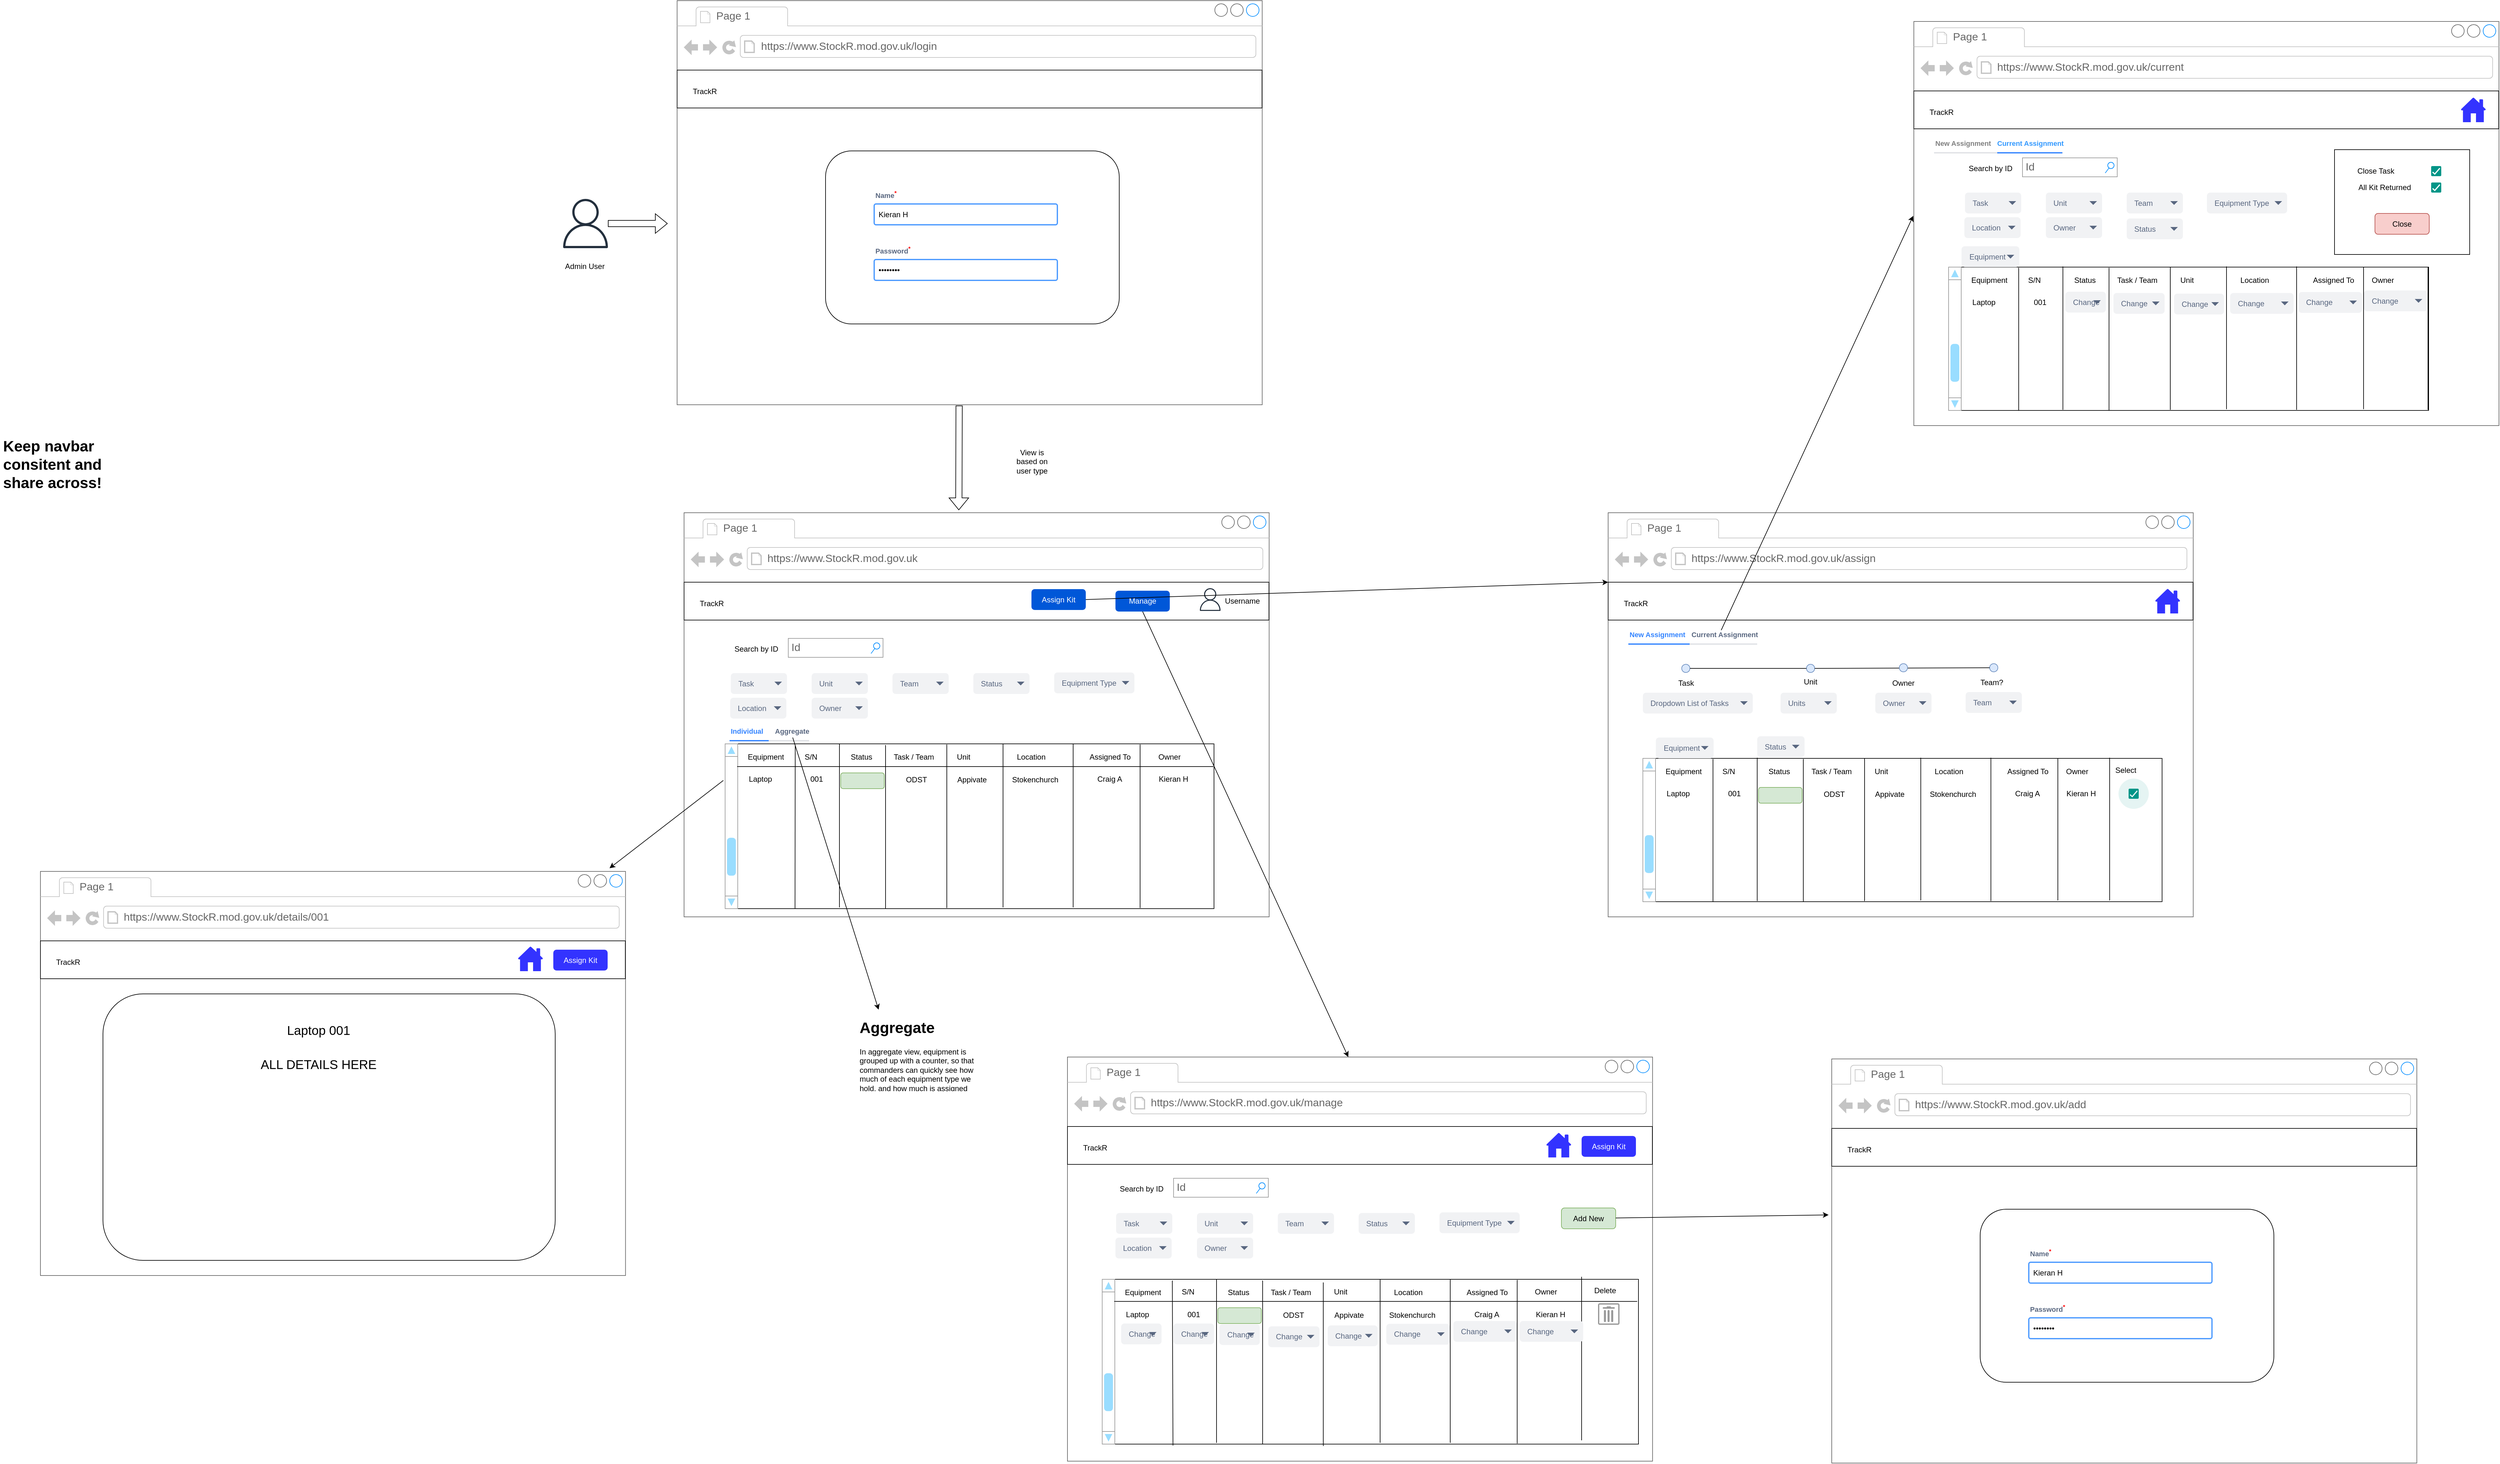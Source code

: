 <mxfile version="23.0.2" type="device">
  <diagram name="Page-1" id="3m-9vZ2XWQQ6wVadCksw">
    <mxGraphModel dx="4749" dy="3391" grid="0" gridSize="10" guides="1" tooltips="1" connect="1" arrows="1" fold="1" page="0" pageScale="1" pageWidth="827" pageHeight="1169" math="0" shadow="0">
      <root>
        <mxCell id="0" />
        <mxCell id="1" parent="0" />
        <mxCell id="kjuvxPoz1kRf0Xiqibgf-1" value="" style="strokeWidth=1;shadow=0;dashed=0;align=center;html=1;shape=mxgraph.mockup.containers.browserWindow;rSize=0;strokeColor=#666666;strokeColor2=#008cff;strokeColor3=#c4c4c4;mainText=,;recursiveResize=0;movable=1;resizable=1;rotatable=1;deletable=1;editable=1;locked=0;connectable=1;" vertex="1" parent="1">
          <mxGeometry x="-52" y="107" width="926.32" height="640" as="geometry" />
        </mxCell>
        <mxCell id="kjuvxPoz1kRf0Xiqibgf-2" value="Page 1" style="strokeWidth=1;shadow=0;dashed=0;align=center;html=1;shape=mxgraph.mockup.containers.anchor;fontSize=17;fontColor=#666666;align=left;whiteSpace=wrap;" vertex="1" parent="kjuvxPoz1kRf0Xiqibgf-1">
          <mxGeometry x="60" y="12" width="110" height="26" as="geometry" />
        </mxCell>
        <mxCell id="kjuvxPoz1kRf0Xiqibgf-3" value="https://www.StockR.mod.gov.uk" style="strokeWidth=1;shadow=0;dashed=0;align=center;html=1;shape=mxgraph.mockup.containers.anchor;rSize=0;fontSize=17;fontColor=#666666;align=left;" vertex="1" parent="kjuvxPoz1kRf0Xiqibgf-1">
          <mxGeometry x="130" y="60" width="250" height="26" as="geometry" />
        </mxCell>
        <mxCell id="kjuvxPoz1kRf0Xiqibgf-4" value="" style="rounded=0;whiteSpace=wrap;html=1;" vertex="1" parent="kjuvxPoz1kRf0Xiqibgf-1">
          <mxGeometry y="110" width="926" height="60" as="geometry" />
        </mxCell>
        <mxCell id="kjuvxPoz1kRf0Xiqibgf-5" value="TrackR" style="text;html=1;strokeColor=none;fillColor=none;align=center;verticalAlign=middle;whiteSpace=wrap;rounded=0;" vertex="1" parent="kjuvxPoz1kRf0Xiqibgf-1">
          <mxGeometry x="14" y="129" width="60" height="30" as="geometry" />
        </mxCell>
        <mxCell id="kjuvxPoz1kRf0Xiqibgf-6" value="Assign Kit" style="rounded=1;fillColor=#0057D8;strokeColor=none;html=1;whiteSpace=wrap;fontColor=#ffffff;align=center;verticalAlign=middle;fontStyle=0;fontSize=12;sketch=0;" vertex="1" parent="kjuvxPoz1kRf0Xiqibgf-1">
          <mxGeometry x="550" y="121" width="86" height="33" as="geometry" />
        </mxCell>
        <mxCell id="kjuvxPoz1kRf0Xiqibgf-111" value="" style="rounded=0;whiteSpace=wrap;html=1;" vertex="1" parent="kjuvxPoz1kRf0Xiqibgf-1">
          <mxGeometry x="65" y="366" width="774" height="261" as="geometry" />
        </mxCell>
        <mxCell id="kjuvxPoz1kRf0Xiqibgf-112" value="Individual" style="html=1;fillColor=none;strokeColor=none;fontSize=11;align=left;fontColor=#3384FF;fontStyle=1;whiteSpace=wrap" vertex="1" parent="kjuvxPoz1kRf0Xiqibgf-1">
          <mxGeometry x="72" y="336" width="50" height="20" as="geometry" />
        </mxCell>
        <mxCell id="kjuvxPoz1kRf0Xiqibgf-113" value="Aggregate" style="html=1;fillColor=none;strokeColor=none;fontSize=11;align=left;fontColor=#596780;fontStyle=1;whiteSpace=wrap" vertex="1" parent="kjuvxPoz1kRf0Xiqibgf-1">
          <mxGeometry x="142" y="336" width="40" height="20" as="geometry" />
        </mxCell>
        <mxCell id="kjuvxPoz1kRf0Xiqibgf-116" value="" style="shape=line;strokeWidth=2;html=1;strokeColor=#DFE1E5;resizeWidth=1" vertex="1" parent="kjuvxPoz1kRf0Xiqibgf-1">
          <mxGeometry x="72" y="356" width="126" height="10" as="geometry" />
        </mxCell>
        <mxCell id="kjuvxPoz1kRf0Xiqibgf-117" value="" style="shape=line;strokeWidth=2;html=1;strokeColor=#3384FF;resizeWidth=1" vertex="1" parent="kjuvxPoz1kRf0Xiqibgf-1">
          <mxGeometry x="72" y="356" width="62" height="10" as="geometry" />
        </mxCell>
        <mxCell id="kjuvxPoz1kRf0Xiqibgf-123" value="Search by ID" style="text;html=1;strokeColor=none;fillColor=none;align=center;verticalAlign=middle;whiteSpace=wrap;rounded=0;" vertex="1" parent="kjuvxPoz1kRf0Xiqibgf-1">
          <mxGeometry x="67" y="201" width="95" height="30" as="geometry" />
        </mxCell>
        <mxCell id="kjuvxPoz1kRf0Xiqibgf-124" value="Id" style="strokeWidth=1;shadow=0;dashed=0;align=center;html=1;shape=mxgraph.mockup.forms.searchBox;strokeColor=#999999;mainText=;strokeColor2=#008cff;fontColor=#666666;fontSize=17;align=left;spacingLeft=3;whiteSpace=wrap;" vertex="1" parent="kjuvxPoz1kRf0Xiqibgf-1">
          <mxGeometry x="165" y="199" width="150" height="30" as="geometry" />
        </mxCell>
        <mxCell id="kjuvxPoz1kRf0Xiqibgf-131" value="Task" style="rounded=1;fillColor=#F1F2F4;strokeColor=none;html=1;whiteSpace=wrap;fontColor=#596780;align=left;fontSize=12;spacingLeft=10;sketch=0;" vertex="1" parent="kjuvxPoz1kRf0Xiqibgf-1">
          <mxGeometry x="74" y="254" width="89" height="33" as="geometry" />
        </mxCell>
        <mxCell id="kjuvxPoz1kRf0Xiqibgf-132" value="" style="shape=triangle;direction=south;fillColor=#596780;strokeColor=none;html=1;sketch=0;" vertex="1" parent="kjuvxPoz1kRf0Xiqibgf-131">
          <mxGeometry x="1" y="0.5" width="12" height="6" relative="1" as="geometry">
            <mxPoint x="-20" y="-3" as="offset" />
          </mxGeometry>
        </mxCell>
        <mxCell id="kjuvxPoz1kRf0Xiqibgf-133" value="Unit" style="rounded=1;fillColor=#F1F2F4;strokeColor=none;html=1;whiteSpace=wrap;fontColor=#596780;align=left;fontSize=12;spacingLeft=10;sketch=0;" vertex="1" parent="kjuvxPoz1kRf0Xiqibgf-1">
          <mxGeometry x="202" y="254" width="89" height="33" as="geometry" />
        </mxCell>
        <mxCell id="kjuvxPoz1kRf0Xiqibgf-134" value="" style="shape=triangle;direction=south;fillColor=#596780;strokeColor=none;html=1;sketch=0;" vertex="1" parent="kjuvxPoz1kRf0Xiqibgf-133">
          <mxGeometry x="1" y="0.5" width="12" height="6" relative="1" as="geometry">
            <mxPoint x="-20" y="-3" as="offset" />
          </mxGeometry>
        </mxCell>
        <mxCell id="kjuvxPoz1kRf0Xiqibgf-135" value="Team" style="rounded=1;fillColor=#F1F2F4;strokeColor=none;html=1;whiteSpace=wrap;fontColor=#596780;align=left;fontSize=12;spacingLeft=10;sketch=0;" vertex="1" parent="kjuvxPoz1kRf0Xiqibgf-1">
          <mxGeometry x="330" y="254" width="89" height="33" as="geometry" />
        </mxCell>
        <mxCell id="kjuvxPoz1kRf0Xiqibgf-136" value="" style="shape=triangle;direction=south;fillColor=#596780;strokeColor=none;html=1;sketch=0;" vertex="1" parent="kjuvxPoz1kRf0Xiqibgf-135">
          <mxGeometry x="1" y="0.5" width="12" height="6" relative="1" as="geometry">
            <mxPoint x="-20" y="-3" as="offset" />
          </mxGeometry>
        </mxCell>
        <mxCell id="kjuvxPoz1kRf0Xiqibgf-137" value="Status" style="rounded=1;fillColor=#F1F2F4;strokeColor=none;html=1;whiteSpace=wrap;fontColor=#596780;align=left;fontSize=12;spacingLeft=10;sketch=0;" vertex="1" parent="kjuvxPoz1kRf0Xiqibgf-1">
          <mxGeometry x="458" y="254" width="89" height="33" as="geometry" />
        </mxCell>
        <mxCell id="kjuvxPoz1kRf0Xiqibgf-138" value="" style="shape=triangle;direction=south;fillColor=#596780;strokeColor=none;html=1;sketch=0;" vertex="1" parent="kjuvxPoz1kRf0Xiqibgf-137">
          <mxGeometry x="1" y="0.5" width="12" height="6" relative="1" as="geometry">
            <mxPoint x="-20" y="-3" as="offset" />
          </mxGeometry>
        </mxCell>
        <mxCell id="kjuvxPoz1kRf0Xiqibgf-139" value="Equipment Type" style="rounded=1;fillColor=#F1F2F4;strokeColor=none;html=1;whiteSpace=wrap;fontColor=#596780;align=left;fontSize=12;spacingLeft=10;sketch=0;" vertex="1" parent="kjuvxPoz1kRf0Xiqibgf-1">
          <mxGeometry x="586" y="253" width="127" height="33" as="geometry" />
        </mxCell>
        <mxCell id="kjuvxPoz1kRf0Xiqibgf-140" value="" style="shape=triangle;direction=south;fillColor=#596780;strokeColor=none;html=1;sketch=0;" vertex="1" parent="kjuvxPoz1kRf0Xiqibgf-139">
          <mxGeometry x="1" y="0.5" width="12" height="6" relative="1" as="geometry">
            <mxPoint x="-20" y="-3" as="offset" />
          </mxGeometry>
        </mxCell>
        <mxCell id="kjuvxPoz1kRf0Xiqibgf-141" value="Location" style="rounded=1;fillColor=#F1F2F4;strokeColor=none;html=1;whiteSpace=wrap;fontColor=#596780;align=left;fontSize=12;spacingLeft=10;sketch=0;" vertex="1" parent="kjuvxPoz1kRf0Xiqibgf-1">
          <mxGeometry x="73" y="293" width="89" height="33" as="geometry" />
        </mxCell>
        <mxCell id="kjuvxPoz1kRf0Xiqibgf-142" value="" style="shape=triangle;direction=south;fillColor=#596780;strokeColor=none;html=1;sketch=0;" vertex="1" parent="kjuvxPoz1kRf0Xiqibgf-141">
          <mxGeometry x="1" y="0.5" width="12" height="6" relative="1" as="geometry">
            <mxPoint x="-20" y="-3" as="offset" />
          </mxGeometry>
        </mxCell>
        <mxCell id="kjuvxPoz1kRf0Xiqibgf-143" value="Owner" style="rounded=1;fillColor=#F1F2F4;strokeColor=none;html=1;whiteSpace=wrap;fontColor=#596780;align=left;fontSize=12;spacingLeft=10;sketch=0;" vertex="1" parent="kjuvxPoz1kRf0Xiqibgf-1">
          <mxGeometry x="202" y="293" width="89" height="33" as="geometry" />
        </mxCell>
        <mxCell id="kjuvxPoz1kRf0Xiqibgf-144" value="" style="shape=triangle;direction=south;fillColor=#596780;strokeColor=none;html=1;sketch=0;" vertex="1" parent="kjuvxPoz1kRf0Xiqibgf-143">
          <mxGeometry x="1" y="0.5" width="12" height="6" relative="1" as="geometry">
            <mxPoint x="-20" y="-3" as="offset" />
          </mxGeometry>
        </mxCell>
        <mxCell id="kjuvxPoz1kRf0Xiqibgf-145" value="" style="verticalLabelPosition=bottom;shadow=0;dashed=0;align=center;html=1;verticalAlign=top;strokeWidth=1;shape=mxgraph.mockup.navigation.scrollBar;strokeColor=#999999;barPos=20;fillColor2=#99ddff;strokeColor2=none;direction=north;" vertex="1" parent="kjuvxPoz1kRf0Xiqibgf-1">
          <mxGeometry x="65" y="366" width="20" height="261" as="geometry" />
        </mxCell>
        <mxCell id="kjuvxPoz1kRf0Xiqibgf-198" value="Equipment" style="text;strokeColor=none;fillColor=none;align=left;verticalAlign=middle;spacingLeft=4;spacingRight=4;overflow=hidden;points=[[0,0.5],[1,0.5]];portConstraint=eastwest;rotatable=0;whiteSpace=wrap;html=1;" vertex="1" parent="kjuvxPoz1kRf0Xiqibgf-1">
          <mxGeometry x="95" y="372" width="80" height="30" as="geometry" />
        </mxCell>
        <mxCell id="kjuvxPoz1kRf0Xiqibgf-199" value="" style="line;strokeWidth=1;rotatable=0;dashed=0;labelPosition=right;align=left;verticalAlign=middle;spacingTop=0;spacingLeft=6;points=[];portConstraint=eastwest;" vertex="1" parent="kjuvxPoz1kRf0Xiqibgf-1">
          <mxGeometry x="84" y="397" width="754" height="10" as="geometry" />
        </mxCell>
        <mxCell id="kjuvxPoz1kRf0Xiqibgf-200" value="S/N" style="text;strokeColor=none;fillColor=none;align=left;verticalAlign=middle;spacingLeft=4;spacingRight=4;overflow=hidden;points=[[0,0.5],[1,0.5]];portConstraint=eastwest;rotatable=0;whiteSpace=wrap;html=1;" vertex="1" parent="kjuvxPoz1kRf0Xiqibgf-1">
          <mxGeometry x="185" y="372" width="80" height="30" as="geometry" />
        </mxCell>
        <mxCell id="kjuvxPoz1kRf0Xiqibgf-201" value="Status" style="text;strokeColor=none;fillColor=none;align=left;verticalAlign=middle;spacingLeft=4;spacingRight=4;overflow=hidden;points=[[0,0.5],[1,0.5]];portConstraint=eastwest;rotatable=0;whiteSpace=wrap;html=1;" vertex="1" parent="kjuvxPoz1kRf0Xiqibgf-1">
          <mxGeometry x="258" y="372" width="80" height="30" as="geometry" />
        </mxCell>
        <mxCell id="kjuvxPoz1kRf0Xiqibgf-202" value="Task / Team" style="text;strokeColor=none;fillColor=none;align=left;verticalAlign=middle;spacingLeft=4;spacingRight=4;overflow=hidden;points=[[0,0.5],[1,0.5]];portConstraint=eastwest;rotatable=0;whiteSpace=wrap;html=1;" vertex="1" parent="kjuvxPoz1kRf0Xiqibgf-1">
          <mxGeometry x="326" y="372" width="80" height="30" as="geometry" />
        </mxCell>
        <mxCell id="kjuvxPoz1kRf0Xiqibgf-203" value="Unit" style="text;strokeColor=none;fillColor=none;align=left;verticalAlign=middle;spacingLeft=4;spacingRight=4;overflow=hidden;points=[[0,0.5],[1,0.5]];portConstraint=eastwest;rotatable=0;whiteSpace=wrap;html=1;" vertex="1" parent="kjuvxPoz1kRf0Xiqibgf-1">
          <mxGeometry x="426" y="372" width="80" height="30" as="geometry" />
        </mxCell>
        <mxCell id="kjuvxPoz1kRf0Xiqibgf-204" value="Location" style="text;strokeColor=none;fillColor=none;align=left;verticalAlign=middle;spacingLeft=4;spacingRight=4;overflow=hidden;points=[[0,0.5],[1,0.5]];portConstraint=eastwest;rotatable=0;whiteSpace=wrap;html=1;" vertex="1" parent="kjuvxPoz1kRf0Xiqibgf-1">
          <mxGeometry x="521" y="372" width="80" height="30" as="geometry" />
        </mxCell>
        <mxCell id="kjuvxPoz1kRf0Xiqibgf-205" value="Assigned To" style="text;strokeColor=none;fillColor=none;align=left;verticalAlign=middle;spacingLeft=4;spacingRight=4;overflow=hidden;points=[[0,0.5],[1,0.5]];portConstraint=eastwest;rotatable=0;whiteSpace=wrap;html=1;" vertex="1" parent="kjuvxPoz1kRf0Xiqibgf-1">
          <mxGeometry x="636" y="372" width="80" height="30" as="geometry" />
        </mxCell>
        <mxCell id="kjuvxPoz1kRf0Xiqibgf-206" value="" style="endArrow=none;html=1;rounded=0;exitX=0.143;exitY=1;exitDx=0;exitDy=0;exitPerimeter=0;" edge="1" parent="kjuvxPoz1kRf0Xiqibgf-1" source="kjuvxPoz1kRf0Xiqibgf-111">
          <mxGeometry width="50" height="50" relative="1" as="geometry">
            <mxPoint x="126" y="418" as="sourcePoint" />
            <mxPoint x="176" y="368" as="targetPoint" />
          </mxGeometry>
        </mxCell>
        <mxCell id="kjuvxPoz1kRf0Xiqibgf-207" value="" style="endArrow=none;html=1;rounded=0;exitX=0.143;exitY=1;exitDx=0;exitDy=0;exitPerimeter=0;" edge="1" parent="kjuvxPoz1kRf0Xiqibgf-1">
          <mxGeometry width="50" height="50" relative="1" as="geometry">
            <mxPoint x="246" y="625" as="sourcePoint" />
            <mxPoint x="246" y="366" as="targetPoint" />
          </mxGeometry>
        </mxCell>
        <mxCell id="kjuvxPoz1kRf0Xiqibgf-208" value="" style="endArrow=none;html=1;rounded=0;exitX=0.143;exitY=1;exitDx=0;exitDy=0;exitPerimeter=0;" edge="1" parent="kjuvxPoz1kRf0Xiqibgf-1">
          <mxGeometry width="50" height="50" relative="1" as="geometry">
            <mxPoint x="319" y="627" as="sourcePoint" />
            <mxPoint x="319" y="368" as="targetPoint" />
          </mxGeometry>
        </mxCell>
        <mxCell id="kjuvxPoz1kRf0Xiqibgf-209" value="" style="endArrow=none;html=1;rounded=0;exitX=0.143;exitY=1;exitDx=0;exitDy=0;exitPerimeter=0;" edge="1" parent="kjuvxPoz1kRf0Xiqibgf-1">
          <mxGeometry width="50" height="50" relative="1" as="geometry">
            <mxPoint x="416" y="626" as="sourcePoint" />
            <mxPoint x="416" y="367" as="targetPoint" />
          </mxGeometry>
        </mxCell>
        <mxCell id="kjuvxPoz1kRf0Xiqibgf-210" value="" style="endArrow=none;html=1;rounded=0;exitX=0.143;exitY=1;exitDx=0;exitDy=0;exitPerimeter=0;" edge="1" parent="kjuvxPoz1kRf0Xiqibgf-1">
          <mxGeometry width="50" height="50" relative="1" as="geometry">
            <mxPoint x="505" y="625" as="sourcePoint" />
            <mxPoint x="505" y="366" as="targetPoint" />
          </mxGeometry>
        </mxCell>
        <mxCell id="kjuvxPoz1kRf0Xiqibgf-211" value="" style="endArrow=none;html=1;rounded=0;exitX=0.143;exitY=1;exitDx=0;exitDy=0;exitPerimeter=0;" edge="1" parent="kjuvxPoz1kRf0Xiqibgf-1">
          <mxGeometry width="50" height="50" relative="1" as="geometry">
            <mxPoint x="616" y="625" as="sourcePoint" />
            <mxPoint x="616" y="366" as="targetPoint" />
          </mxGeometry>
        </mxCell>
        <mxCell id="kjuvxPoz1kRf0Xiqibgf-212" value="Laptop" style="text;html=1;strokeColor=none;fillColor=none;align=center;verticalAlign=middle;whiteSpace=wrap;rounded=0;" vertex="1" parent="kjuvxPoz1kRf0Xiqibgf-1">
          <mxGeometry x="91" y="407" width="60" height="30" as="geometry" />
        </mxCell>
        <mxCell id="kjuvxPoz1kRf0Xiqibgf-213" value="001" style="text;html=1;strokeColor=none;fillColor=none;align=center;verticalAlign=middle;whiteSpace=wrap;rounded=0;" vertex="1" parent="kjuvxPoz1kRf0Xiqibgf-1">
          <mxGeometry x="180" y="407" width="60" height="30" as="geometry" />
        </mxCell>
        <mxCell id="kjuvxPoz1kRf0Xiqibgf-216" value="" style="rounded=1;whiteSpace=wrap;html=1;fillColor=#d5e8d4;strokeColor=#82b366;" vertex="1" parent="kjuvxPoz1kRf0Xiqibgf-1">
          <mxGeometry x="248" y="412" width="69" height="25" as="geometry" />
        </mxCell>
        <mxCell id="kjuvxPoz1kRf0Xiqibgf-217" value="Appivate" style="text;html=1;strokeColor=none;fillColor=none;align=center;verticalAlign=middle;whiteSpace=wrap;rounded=0;" vertex="1" parent="kjuvxPoz1kRf0Xiqibgf-1">
          <mxGeometry x="426" y="408" width="60" height="29" as="geometry" />
        </mxCell>
        <mxCell id="kjuvxPoz1kRf0Xiqibgf-218" value="ODST" style="text;html=1;strokeColor=none;fillColor=none;align=center;verticalAlign=middle;whiteSpace=wrap;rounded=0;" vertex="1" parent="kjuvxPoz1kRf0Xiqibgf-1">
          <mxGeometry x="338" y="408" width="60" height="29" as="geometry" />
        </mxCell>
        <mxCell id="kjuvxPoz1kRf0Xiqibgf-219" value="Stokenchurch" style="text;html=1;strokeColor=none;fillColor=none;align=center;verticalAlign=middle;whiteSpace=wrap;rounded=0;" vertex="1" parent="kjuvxPoz1kRf0Xiqibgf-1">
          <mxGeometry x="526" y="408" width="60" height="29" as="geometry" />
        </mxCell>
        <mxCell id="kjuvxPoz1kRf0Xiqibgf-220" value="Kieran H" style="text;html=1;strokeColor=none;fillColor=none;align=center;verticalAlign=middle;whiteSpace=wrap;rounded=0;" vertex="1" parent="kjuvxPoz1kRf0Xiqibgf-1">
          <mxGeometry x="745" y="407" width="60" height="29" as="geometry" />
        </mxCell>
        <mxCell id="kjuvxPoz1kRf0Xiqibgf-359" value="" style="endArrow=none;html=1;rounded=0;exitX=0.143;exitY=1;exitDx=0;exitDy=0;exitPerimeter=0;" edge="1" parent="kjuvxPoz1kRf0Xiqibgf-1">
          <mxGeometry width="50" height="50" relative="1" as="geometry">
            <mxPoint x="722" y="626" as="sourcePoint" />
            <mxPoint x="722" y="367" as="targetPoint" />
          </mxGeometry>
        </mxCell>
        <mxCell id="kjuvxPoz1kRf0Xiqibgf-360" value="Owner" style="text;strokeColor=none;fillColor=none;align=left;verticalAlign=middle;spacingLeft=4;spacingRight=4;overflow=hidden;points=[[0,0.5],[1,0.5]];portConstraint=eastwest;rotatable=0;whiteSpace=wrap;html=1;" vertex="1" parent="kjuvxPoz1kRf0Xiqibgf-1">
          <mxGeometry x="745" y="372" width="80" height="30" as="geometry" />
        </mxCell>
        <mxCell id="kjuvxPoz1kRf0Xiqibgf-361" value="Craig A" style="text;html=1;strokeColor=none;fillColor=none;align=center;verticalAlign=middle;whiteSpace=wrap;rounded=0;" vertex="1" parent="kjuvxPoz1kRf0Xiqibgf-1">
          <mxGeometry x="644" y="407" width="60" height="29" as="geometry" />
        </mxCell>
        <mxCell id="kjuvxPoz1kRf0Xiqibgf-572" value="Username" style="text;html=1;strokeColor=none;fillColor=none;align=center;verticalAlign=middle;whiteSpace=wrap;rounded=0;" vertex="1" parent="kjuvxPoz1kRf0Xiqibgf-1">
          <mxGeometry x="854" y="124.5" width="60" height="30" as="geometry" />
        </mxCell>
        <mxCell id="kjuvxPoz1kRf0Xiqibgf-573" value="" style="sketch=0;outlineConnect=0;fontColor=#232F3E;gradientColor=none;fillColor=#232F3D;strokeColor=none;dashed=0;verticalLabelPosition=bottom;verticalAlign=top;align=center;html=1;fontSize=12;fontStyle=0;aspect=fixed;pointerEvents=1;shape=mxgraph.aws4.user;" vertex="1" parent="kjuvxPoz1kRf0Xiqibgf-1">
          <mxGeometry x="815" y="119.5" width="36" height="36" as="geometry" />
        </mxCell>
        <mxCell id="kjuvxPoz1kRf0Xiqibgf-221" value="" style="endArrow=classic;html=1;rounded=0;exitX=0.778;exitY=-0.141;exitDx=0;exitDy=0;exitPerimeter=0;" edge="1" parent="1" source="kjuvxPoz1kRf0Xiqibgf-145">
          <mxGeometry width="50" height="50" relative="1" as="geometry">
            <mxPoint x="-220" y="720" as="sourcePoint" />
            <mxPoint x="-170" y="670" as="targetPoint" />
          </mxGeometry>
        </mxCell>
        <mxCell id="kjuvxPoz1kRf0Xiqibgf-222" value="" style="strokeWidth=1;shadow=0;dashed=0;align=center;html=1;shape=mxgraph.mockup.containers.browserWindow;rSize=0;strokeColor=#666666;strokeColor2=#008cff;strokeColor3=#c4c4c4;mainText=,;recursiveResize=0;movable=1;resizable=1;rotatable=1;deletable=1;editable=1;locked=0;connectable=1;" vertex="1" parent="1">
          <mxGeometry x="-1071" y="675" width="926.32" height="640" as="geometry" />
        </mxCell>
        <mxCell id="kjuvxPoz1kRf0Xiqibgf-223" value="Page 1" style="strokeWidth=1;shadow=0;dashed=0;align=center;html=1;shape=mxgraph.mockup.containers.anchor;fontSize=17;fontColor=#666666;align=left;whiteSpace=wrap;" vertex="1" parent="kjuvxPoz1kRf0Xiqibgf-222">
          <mxGeometry x="60" y="12" width="110" height="26" as="geometry" />
        </mxCell>
        <mxCell id="kjuvxPoz1kRf0Xiqibgf-224" value="https://www.StockR.mod.gov.uk/details/001" style="strokeWidth=1;shadow=0;dashed=0;align=center;html=1;shape=mxgraph.mockup.containers.anchor;rSize=0;fontSize=17;fontColor=#666666;align=left;" vertex="1" parent="kjuvxPoz1kRf0Xiqibgf-222">
          <mxGeometry x="130" y="60" width="250" height="26" as="geometry" />
        </mxCell>
        <mxCell id="kjuvxPoz1kRf0Xiqibgf-225" value="" style="rounded=0;whiteSpace=wrap;html=1;" vertex="1" parent="kjuvxPoz1kRf0Xiqibgf-222">
          <mxGeometry y="110" width="926" height="60" as="geometry" />
        </mxCell>
        <mxCell id="kjuvxPoz1kRf0Xiqibgf-226" value="TrackR" style="text;html=1;strokeColor=none;fillColor=none;align=center;verticalAlign=middle;whiteSpace=wrap;rounded=0;" vertex="1" parent="kjuvxPoz1kRf0Xiqibgf-222">
          <mxGeometry x="14" y="129" width="60" height="30" as="geometry" />
        </mxCell>
        <mxCell id="kjuvxPoz1kRf0Xiqibgf-227" value="Assign Kit" style="rounded=1;fillColor=#3333FF;strokeColor=none;html=1;whiteSpace=wrap;fontColor=#ffffff;align=center;verticalAlign=middle;fontStyle=0;fontSize=12;sketch=0;" vertex="1" parent="kjuvxPoz1kRf0Xiqibgf-222">
          <mxGeometry x="812" y="124" width="86" height="33" as="geometry" />
        </mxCell>
        <mxCell id="kjuvxPoz1kRf0Xiqibgf-271" value="" style="sketch=0;pointerEvents=1;shadow=0;dashed=0;html=1;strokeColor=none;labelPosition=center;verticalLabelPosition=bottom;verticalAlign=top;outlineConnect=0;align=center;shape=mxgraph.office.concepts.home;fillColor=#3333FF;" vertex="1" parent="kjuvxPoz1kRf0Xiqibgf-222">
          <mxGeometry x="756" y="119" width="39.78" height="39" as="geometry" />
        </mxCell>
        <mxCell id="kjuvxPoz1kRf0Xiqibgf-272" value="" style="rounded=1;whiteSpace=wrap;html=1;" vertex="1" parent="kjuvxPoz1kRf0Xiqibgf-222">
          <mxGeometry x="99" y="194" width="716" height="422" as="geometry" />
        </mxCell>
        <mxCell id="kjuvxPoz1kRf0Xiqibgf-273" value="&lt;font style=&quot;font-size: 20px;&quot;&gt;Laptop 001&lt;/font&gt;" style="text;html=1;strokeColor=none;fillColor=none;align=center;verticalAlign=middle;whiteSpace=wrap;rounded=0;" vertex="1" parent="kjuvxPoz1kRf0Xiqibgf-222">
          <mxGeometry x="305" y="236" width="271" height="30" as="geometry" />
        </mxCell>
        <mxCell id="kjuvxPoz1kRf0Xiqibgf-274" value="&lt;font style=&quot;font-size: 20px;&quot;&gt;ALL DETAILS HERE&lt;/font&gt;" style="text;html=1;strokeColor=none;fillColor=none;align=center;verticalAlign=middle;whiteSpace=wrap;rounded=0;" vertex="1" parent="kjuvxPoz1kRf0Xiqibgf-222">
          <mxGeometry x="305" y="290" width="271" height="30" as="geometry" />
        </mxCell>
        <mxCell id="kjuvxPoz1kRf0Xiqibgf-275" value="" style="endArrow=classic;html=1;rounded=0;exitX=0.75;exitY=1;exitDx=0;exitDy=0;" edge="1" parent="1" source="kjuvxPoz1kRf0Xiqibgf-113">
          <mxGeometry width="50" height="50" relative="1" as="geometry">
            <mxPoint x="206" y="944" as="sourcePoint" />
            <mxPoint x="256" y="894" as="targetPoint" />
          </mxGeometry>
        </mxCell>
        <mxCell id="kjuvxPoz1kRf0Xiqibgf-276" value="&lt;h1&gt;Aggregate&lt;/h1&gt;&lt;p&gt;In aggregate view, equipment is grouped up with a counter, so that commanders can quickly see how much of each equipment type we hold, and how much is assigned&lt;/p&gt;" style="text;html=1;strokeColor=none;fillColor=none;spacing=5;spacingTop=-20;whiteSpace=wrap;overflow=hidden;rounded=0;" vertex="1" parent="1">
          <mxGeometry x="221" y="903" width="190" height="120" as="geometry" />
        </mxCell>
        <mxCell id="kjuvxPoz1kRf0Xiqibgf-277" value="" style="sketch=0;outlineConnect=0;fontColor=#232F3E;gradientColor=none;fillColor=#232F3D;strokeColor=none;dashed=0;verticalLabelPosition=bottom;verticalAlign=top;align=center;html=1;fontSize=12;fontStyle=0;aspect=fixed;pointerEvents=1;shape=mxgraph.aws4.user;" vertex="1" parent="1">
          <mxGeometry x="-247" y="-390" width="78" height="78" as="geometry" />
        </mxCell>
        <mxCell id="kjuvxPoz1kRf0Xiqibgf-278" value="Admin User" style="text;html=1;strokeColor=none;fillColor=none;align=center;verticalAlign=middle;whiteSpace=wrap;rounded=0;" vertex="1" parent="1">
          <mxGeometry x="-249" y="-298" width="80" height="30" as="geometry" />
        </mxCell>
        <mxCell id="kjuvxPoz1kRf0Xiqibgf-279" value="" style="strokeWidth=1;shadow=0;dashed=0;align=center;html=1;shape=mxgraph.mockup.containers.browserWindow;rSize=0;strokeColor=#666666;strokeColor2=#008cff;strokeColor3=#c4c4c4;mainText=,;recursiveResize=0;movable=1;resizable=1;rotatable=1;deletable=1;editable=1;locked=0;connectable=1;" vertex="1" parent="1">
          <mxGeometry x="-63" y="-704" width="926.32" height="640" as="geometry" />
        </mxCell>
        <mxCell id="kjuvxPoz1kRf0Xiqibgf-280" value="Page 1" style="strokeWidth=1;shadow=0;dashed=0;align=center;html=1;shape=mxgraph.mockup.containers.anchor;fontSize=17;fontColor=#666666;align=left;whiteSpace=wrap;" vertex="1" parent="kjuvxPoz1kRf0Xiqibgf-279">
          <mxGeometry x="60" y="12" width="110" height="26" as="geometry" />
        </mxCell>
        <mxCell id="kjuvxPoz1kRf0Xiqibgf-281" value="https://www.StockR.mod.gov.uk/login" style="strokeWidth=1;shadow=0;dashed=0;align=center;html=1;shape=mxgraph.mockup.containers.anchor;rSize=0;fontSize=17;fontColor=#666666;align=left;" vertex="1" parent="kjuvxPoz1kRf0Xiqibgf-279">
          <mxGeometry x="131" y="60" width="250" height="26" as="geometry" />
        </mxCell>
        <mxCell id="kjuvxPoz1kRf0Xiqibgf-282" value="" style="rounded=0;whiteSpace=wrap;html=1;" vertex="1" parent="kjuvxPoz1kRf0Xiqibgf-279">
          <mxGeometry y="110" width="926" height="60" as="geometry" />
        </mxCell>
        <mxCell id="kjuvxPoz1kRf0Xiqibgf-283" value="TrackR" style="text;html=1;strokeColor=none;fillColor=none;align=center;verticalAlign=middle;whiteSpace=wrap;rounded=0;" vertex="1" parent="kjuvxPoz1kRf0Xiqibgf-279">
          <mxGeometry x="14" y="129" width="60" height="30" as="geometry" />
        </mxCell>
        <mxCell id="kjuvxPoz1kRf0Xiqibgf-286" value="" style="rounded=1;whiteSpace=wrap;html=1;" vertex="1" parent="kjuvxPoz1kRf0Xiqibgf-279">
          <mxGeometry x="235" y="238" width="465" height="274.06" as="geometry" />
        </mxCell>
        <mxCell id="kjuvxPoz1kRf0Xiqibgf-291" value="Name&lt;sup&gt;&lt;font color=&quot;#ff0000&quot;&gt;*&lt;/font&gt;&lt;/sup&gt;" style="fillColor=none;strokeColor=none;html=1;fontSize=11;fontStyle=0;align=left;fontColor=#596780;fontStyle=1;fontSize=11" vertex="1" parent="kjuvxPoz1kRf0Xiqibgf-279">
          <mxGeometry x="312" y="297" width="240" height="20" as="geometry" />
        </mxCell>
        <mxCell id="kjuvxPoz1kRf0Xiqibgf-292" value="Kieran H" style="rounded=1;arcSize=9;align=left;spacingLeft=5;strokeColor=#4C9AFF;html=1;strokeWidth=2;fontSize=12" vertex="1" parent="kjuvxPoz1kRf0Xiqibgf-279">
          <mxGeometry x="312" y="322" width="290" height="33" as="geometry" />
        </mxCell>
        <mxCell id="kjuvxPoz1kRf0Xiqibgf-293" value="Password&lt;sup&gt;&lt;font color=&quot;#ff0000&quot;&gt;*&lt;/font&gt;&lt;/sup&gt;" style="fillColor=none;strokeColor=none;html=1;fontSize=11;fontStyle=0;align=left;fontColor=#596780;fontStyle=1;fontSize=11" vertex="1" parent="kjuvxPoz1kRf0Xiqibgf-279">
          <mxGeometry x="312" y="385" width="240" height="20" as="geometry" />
        </mxCell>
        <mxCell id="kjuvxPoz1kRf0Xiqibgf-294" value="&amp;#8226;&amp;#8226;&amp;#8226;&amp;#8226;&amp;#8226;&amp;#8226;&amp;#8226;&amp;#8226;" style="rounded=1;arcSize=9;align=left;spacingLeft=5;strokeColor=#4C9AFF;html=1;strokeWidth=2;fontSize=12" vertex="1" parent="kjuvxPoz1kRf0Xiqibgf-279">
          <mxGeometry x="312" y="410" width="290" height="33" as="geometry" />
        </mxCell>
        <mxCell id="kjuvxPoz1kRf0Xiqibgf-289" value="" style="shape=flexArrow;endArrow=classic;html=1;rounded=0;" edge="1" parent="1" source="kjuvxPoz1kRf0Xiqibgf-277">
          <mxGeometry width="50" height="50" relative="1" as="geometry">
            <mxPoint x="-128" y="-301" as="sourcePoint" />
            <mxPoint x="-78" y="-351" as="targetPoint" />
          </mxGeometry>
        </mxCell>
        <mxCell id="kjuvxPoz1kRf0Xiqibgf-296" value="" style="shape=flexArrow;endArrow=classic;html=1;rounded=0;exitX=0.482;exitY=1.002;exitDx=0;exitDy=0;exitPerimeter=0;" edge="1" parent="1" source="kjuvxPoz1kRf0Xiqibgf-279">
          <mxGeometry width="50" height="50" relative="1" as="geometry">
            <mxPoint x="390" y="37" as="sourcePoint" />
            <mxPoint x="383" y="103" as="targetPoint" />
          </mxGeometry>
        </mxCell>
        <mxCell id="kjuvxPoz1kRf0Xiqibgf-299" value="View is based on user type" style="text;html=1;strokeColor=none;fillColor=none;align=center;verticalAlign=middle;whiteSpace=wrap;rounded=0;" vertex="1" parent="1">
          <mxGeometry x="469" y="11" width="60" height="30" as="geometry" />
        </mxCell>
        <mxCell id="kjuvxPoz1kRf0Xiqibgf-300" value="" style="strokeWidth=1;shadow=0;dashed=0;align=center;html=1;shape=mxgraph.mockup.containers.browserWindow;rSize=0;strokeColor=#666666;strokeColor2=#008cff;strokeColor3=#c4c4c4;mainText=,;recursiveResize=0;movable=1;resizable=1;rotatable=1;deletable=1;editable=1;locked=0;connectable=1;" vertex="1" parent="1">
          <mxGeometry x="1411" y="107" width="926.32" height="640" as="geometry" />
        </mxCell>
        <mxCell id="kjuvxPoz1kRf0Xiqibgf-301" value="Page 1" style="strokeWidth=1;shadow=0;dashed=0;align=center;html=1;shape=mxgraph.mockup.containers.anchor;fontSize=17;fontColor=#666666;align=left;whiteSpace=wrap;" vertex="1" parent="kjuvxPoz1kRf0Xiqibgf-300">
          <mxGeometry x="60" y="12" width="110" height="26" as="geometry" />
        </mxCell>
        <mxCell id="kjuvxPoz1kRf0Xiqibgf-302" value="https://www.StockR.mod.gov.uk/assign" style="strokeWidth=1;shadow=0;dashed=0;align=center;html=1;shape=mxgraph.mockup.containers.anchor;rSize=0;fontSize=17;fontColor=#666666;align=left;" vertex="1" parent="kjuvxPoz1kRf0Xiqibgf-300">
          <mxGeometry x="130" y="60" width="250" height="26" as="geometry" />
        </mxCell>
        <mxCell id="kjuvxPoz1kRf0Xiqibgf-303" value="" style="rounded=0;whiteSpace=wrap;html=1;" vertex="1" parent="kjuvxPoz1kRf0Xiqibgf-300">
          <mxGeometry y="110" width="926" height="60" as="geometry" />
        </mxCell>
        <mxCell id="kjuvxPoz1kRf0Xiqibgf-304" value="TrackR" style="text;html=1;strokeColor=none;fillColor=none;align=center;verticalAlign=middle;whiteSpace=wrap;rounded=0;" vertex="1" parent="kjuvxPoz1kRf0Xiqibgf-300">
          <mxGeometry x="14" y="129" width="60" height="30" as="geometry" />
        </mxCell>
        <mxCell id="kjuvxPoz1kRf0Xiqibgf-307" value="New Assignment" style="html=1;fillColor=none;strokeColor=none;fontSize=11;align=left;fontColor=#3384FF;fontStyle=1;whiteSpace=wrap" vertex="1" parent="kjuvxPoz1kRf0Xiqibgf-300">
          <mxGeometry x="32" y="183" width="106" height="20" as="geometry" />
        </mxCell>
        <mxCell id="kjuvxPoz1kRf0Xiqibgf-308" value="Current Assignment" style="html=1;fillColor=none;strokeColor=none;fontSize=11;align=left;fontColor=#596780;fontStyle=1;whiteSpace=wrap" vertex="1" parent="kjuvxPoz1kRf0Xiqibgf-300">
          <mxGeometry x="130" y="183" width="129" height="20" as="geometry" />
        </mxCell>
        <mxCell id="kjuvxPoz1kRf0Xiqibgf-309" value="" style="shape=line;strokeWidth=2;html=1;strokeColor=#DFE1E5;resizeWidth=1" vertex="1" parent="kjuvxPoz1kRf0Xiqibgf-300">
          <mxGeometry x="32" y="203" width="204" height="10" as="geometry" />
        </mxCell>
        <mxCell id="kjuvxPoz1kRf0Xiqibgf-310" value="" style="shape=line;strokeWidth=2;html=1;strokeColor=#3384FF;resizeWidth=1" vertex="1" parent="kjuvxPoz1kRf0Xiqibgf-300">
          <mxGeometry x="32" y="203" width="97" height="10" as="geometry" />
        </mxCell>
        <mxCell id="kjuvxPoz1kRf0Xiqibgf-311" value="Task" style="text;html=1;strokeColor=none;fillColor=none;align=center;verticalAlign=middle;whiteSpace=wrap;rounded=0;" vertex="1" parent="kjuvxPoz1kRf0Xiqibgf-300">
          <mxGeometry x="75.5" y="255" width="95" height="30" as="geometry" />
        </mxCell>
        <mxCell id="kjuvxPoz1kRf0Xiqibgf-315" value="Units" style="rounded=1;fillColor=#F1F2F4;strokeColor=none;html=1;whiteSpace=wrap;fontColor=#596780;align=left;fontSize=12;spacingLeft=10;sketch=0;" vertex="1" parent="kjuvxPoz1kRf0Xiqibgf-300">
          <mxGeometry x="273" y="285" width="89" height="33" as="geometry" />
        </mxCell>
        <mxCell id="kjuvxPoz1kRf0Xiqibgf-316" value="" style="shape=triangle;direction=south;fillColor=#596780;strokeColor=none;html=1;sketch=0;" vertex="1" parent="kjuvxPoz1kRf0Xiqibgf-315">
          <mxGeometry x="1" y="0.5" width="12" height="6" relative="1" as="geometry">
            <mxPoint x="-20" y="-3" as="offset" />
          </mxGeometry>
        </mxCell>
        <mxCell id="kjuvxPoz1kRf0Xiqibgf-317" value="Team" style="rounded=1;fillColor=#F1F2F4;strokeColor=none;html=1;whiteSpace=wrap;fontColor=#596780;align=left;fontSize=12;spacingLeft=10;sketch=0;" vertex="1" parent="kjuvxPoz1kRf0Xiqibgf-300">
          <mxGeometry x="566" y="284" width="89" height="33" as="geometry" />
        </mxCell>
        <mxCell id="kjuvxPoz1kRf0Xiqibgf-318" value="" style="shape=triangle;direction=south;fillColor=#596780;strokeColor=none;html=1;sketch=0;" vertex="1" parent="kjuvxPoz1kRf0Xiqibgf-317">
          <mxGeometry x="1" y="0.5" width="12" height="6" relative="1" as="geometry">
            <mxPoint x="-20" y="-3" as="offset" />
          </mxGeometry>
        </mxCell>
        <mxCell id="kjuvxPoz1kRf0Xiqibgf-325" value="Owner" style="rounded=1;fillColor=#F1F2F4;strokeColor=none;html=1;whiteSpace=wrap;fontColor=#596780;align=left;fontSize=12;spacingLeft=10;sketch=0;" vertex="1" parent="kjuvxPoz1kRf0Xiqibgf-300">
          <mxGeometry x="423" y="285" width="89" height="33" as="geometry" />
        </mxCell>
        <mxCell id="kjuvxPoz1kRf0Xiqibgf-326" value="" style="shape=triangle;direction=south;fillColor=#596780;strokeColor=none;html=1;sketch=0;" vertex="1" parent="kjuvxPoz1kRf0Xiqibgf-325">
          <mxGeometry x="1" y="0.5" width="12" height="6" relative="1" as="geometry">
            <mxPoint x="-20" y="-3" as="offset" />
          </mxGeometry>
        </mxCell>
        <mxCell id="kjuvxPoz1kRf0Xiqibgf-350" value="" style="sketch=0;pointerEvents=1;shadow=0;dashed=0;html=1;strokeColor=none;labelPosition=center;verticalLabelPosition=bottom;verticalAlign=top;outlineConnect=0;align=center;shape=mxgraph.office.concepts.home;fillColor=#3333FF;" vertex="1" parent="kjuvxPoz1kRf0Xiqibgf-300">
          <mxGeometry x="866" y="120.5" width="39.78" height="39" as="geometry" />
        </mxCell>
        <mxCell id="kjuvxPoz1kRf0Xiqibgf-362" value="Dropdown List of Tasks" style="rounded=1;fillColor=#F1F2F4;strokeColor=none;html=1;whiteSpace=wrap;fontColor=#596780;align=left;fontSize=12;spacingLeft=10;sketch=0;" vertex="1" parent="kjuvxPoz1kRf0Xiqibgf-300">
          <mxGeometry x="55" y="285" width="174" height="33" as="geometry" />
        </mxCell>
        <mxCell id="kjuvxPoz1kRf0Xiqibgf-363" value="" style="shape=triangle;direction=south;fillColor=#596780;strokeColor=none;html=1;sketch=0;" vertex="1" parent="kjuvxPoz1kRf0Xiqibgf-362">
          <mxGeometry x="1" y="0.5" width="12" height="6" relative="1" as="geometry">
            <mxPoint x="-20" y="-3" as="offset" />
          </mxGeometry>
        </mxCell>
        <mxCell id="kjuvxPoz1kRf0Xiqibgf-364" value="Unit" style="text;html=1;strokeColor=none;fillColor=none;align=center;verticalAlign=middle;whiteSpace=wrap;rounded=0;" vertex="1" parent="kjuvxPoz1kRf0Xiqibgf-300">
          <mxGeometry x="273" y="253" width="95" height="30" as="geometry" />
        </mxCell>
        <mxCell id="kjuvxPoz1kRf0Xiqibgf-367" value="" style="endArrow=none;html=1;rounded=0;" edge="1" parent="kjuvxPoz1kRf0Xiqibgf-300" source="kjuvxPoz1kRf0Xiqibgf-376">
          <mxGeometry width="50" height="50" relative="1" as="geometry">
            <mxPoint x="121.996" y="247" as="sourcePoint" />
            <mxPoint x="616.44" y="247" as="targetPoint" />
          </mxGeometry>
        </mxCell>
        <mxCell id="kjuvxPoz1kRf0Xiqibgf-369" value="Team?" style="text;html=1;strokeColor=none;fillColor=none;align=center;verticalAlign=middle;whiteSpace=wrap;rounded=0;" vertex="1" parent="kjuvxPoz1kRf0Xiqibgf-300">
          <mxGeometry x="560" y="254" width="95" height="30" as="geometry" />
        </mxCell>
        <mxCell id="kjuvxPoz1kRf0Xiqibgf-370" value="Owner" style="text;html=1;strokeColor=none;fillColor=none;align=center;verticalAlign=middle;whiteSpace=wrap;rounded=0;" vertex="1" parent="kjuvxPoz1kRf0Xiqibgf-300">
          <mxGeometry x="420" y="255" width="95" height="30" as="geometry" />
        </mxCell>
        <mxCell id="kjuvxPoz1kRf0Xiqibgf-371" value="" style="ellipse;whiteSpace=wrap;html=1;aspect=fixed;fillColor=#dae8fc;strokeColor=#6c8ebf;" vertex="1" parent="kjuvxPoz1kRf0Xiqibgf-300">
          <mxGeometry x="116.5" y="240" width="13" height="13" as="geometry" />
        </mxCell>
        <mxCell id="kjuvxPoz1kRf0Xiqibgf-373" value="" style="ellipse;whiteSpace=wrap;html=1;aspect=fixed;fillColor=#dae8fc;strokeColor=#6c8ebf;" vertex="1" parent="kjuvxPoz1kRf0Xiqibgf-300">
          <mxGeometry x="314" y="240" width="13" height="13" as="geometry" />
        </mxCell>
        <mxCell id="kjuvxPoz1kRf0Xiqibgf-374" value="" style="endArrow=none;html=1;rounded=0;" edge="1" parent="kjuvxPoz1kRf0Xiqibgf-300" source="kjuvxPoz1kRf0Xiqibgf-371" target="kjuvxPoz1kRf0Xiqibgf-373">
          <mxGeometry width="50" height="50" relative="1" as="geometry">
            <mxPoint x="1540" y="354" as="sourcePoint" />
            <mxPoint x="2027.44" y="354" as="targetPoint" />
          </mxGeometry>
        </mxCell>
        <mxCell id="kjuvxPoz1kRf0Xiqibgf-376" value="" style="ellipse;whiteSpace=wrap;html=1;aspect=fixed;fillColor=#dae8fc;strokeColor=#6c8ebf;" vertex="1" parent="kjuvxPoz1kRf0Xiqibgf-300">
          <mxGeometry x="604" y="239" width="13" height="13" as="geometry" />
        </mxCell>
        <mxCell id="kjuvxPoz1kRf0Xiqibgf-377" value="" style="endArrow=none;html=1;rounded=0;" edge="1" parent="kjuvxPoz1kRf0Xiqibgf-300" source="kjuvxPoz1kRf0Xiqibgf-373" target="kjuvxPoz1kRf0Xiqibgf-376">
          <mxGeometry width="50" height="50" relative="1" as="geometry">
            <mxPoint x="1738" y="354" as="sourcePoint" />
            <mxPoint x="2027.44" y="354" as="targetPoint" />
          </mxGeometry>
        </mxCell>
        <mxCell id="kjuvxPoz1kRf0Xiqibgf-375" value="" style="ellipse;whiteSpace=wrap;html=1;aspect=fixed;fillColor=#dae8fc;strokeColor=#6c8ebf;" vertex="1" parent="kjuvxPoz1kRf0Xiqibgf-300">
          <mxGeometry x="461" y="239" width="13" height="13" as="geometry" />
        </mxCell>
        <mxCell id="kjuvxPoz1kRf0Xiqibgf-403" value="" style="rounded=0;whiteSpace=wrap;html=1;" vertex="1" parent="kjuvxPoz1kRf0Xiqibgf-300">
          <mxGeometry x="55" y="389" width="822" height="227" as="geometry" />
        </mxCell>
        <mxCell id="kjuvxPoz1kRf0Xiqibgf-404" value="" style="verticalLabelPosition=bottom;shadow=0;dashed=0;align=center;html=1;verticalAlign=top;strokeWidth=1;shape=mxgraph.mockup.navigation.scrollBar;strokeColor=#999999;barPos=20;fillColor2=#99ddff;strokeColor2=none;direction=north;" vertex="1" parent="kjuvxPoz1kRf0Xiqibgf-300">
          <mxGeometry x="55" y="389" width="20" height="227" as="geometry" />
        </mxCell>
        <mxCell id="kjuvxPoz1kRf0Xiqibgf-405" value="Equipment" style="text;strokeColor=none;fillColor=none;align=left;verticalAlign=middle;spacingLeft=4;spacingRight=4;overflow=hidden;points=[[0,0.5],[1,0.5]];portConstraint=eastwest;rotatable=0;whiteSpace=wrap;html=1;" vertex="1" parent="kjuvxPoz1kRf0Xiqibgf-300">
          <mxGeometry x="85" y="395" width="80" height="30" as="geometry" />
        </mxCell>
        <mxCell id="kjuvxPoz1kRf0Xiqibgf-406" value="S/N" style="text;strokeColor=none;fillColor=none;align=left;verticalAlign=middle;spacingLeft=4;spacingRight=4;overflow=hidden;points=[[0,0.5],[1,0.5]];portConstraint=eastwest;rotatable=0;whiteSpace=wrap;html=1;" vertex="1" parent="kjuvxPoz1kRf0Xiqibgf-300">
          <mxGeometry x="175" y="395" width="80" height="30" as="geometry" />
        </mxCell>
        <mxCell id="kjuvxPoz1kRf0Xiqibgf-407" value="Status" style="text;strokeColor=none;fillColor=none;align=left;verticalAlign=middle;spacingLeft=4;spacingRight=4;overflow=hidden;points=[[0,0.5],[1,0.5]];portConstraint=eastwest;rotatable=0;whiteSpace=wrap;html=1;" vertex="1" parent="kjuvxPoz1kRf0Xiqibgf-300">
          <mxGeometry x="248" y="395" width="80" height="30" as="geometry" />
        </mxCell>
        <mxCell id="kjuvxPoz1kRf0Xiqibgf-408" value="Task / Team" style="text;strokeColor=none;fillColor=none;align=left;verticalAlign=middle;spacingLeft=4;spacingRight=4;overflow=hidden;points=[[0,0.5],[1,0.5]];portConstraint=eastwest;rotatable=0;whiteSpace=wrap;html=1;" vertex="1" parent="kjuvxPoz1kRf0Xiqibgf-300">
          <mxGeometry x="316" y="395" width="80" height="30" as="geometry" />
        </mxCell>
        <mxCell id="kjuvxPoz1kRf0Xiqibgf-409" value="Unit" style="text;strokeColor=none;fillColor=none;align=left;verticalAlign=middle;spacingLeft=4;spacingRight=4;overflow=hidden;points=[[0,0.5],[1,0.5]];portConstraint=eastwest;rotatable=0;whiteSpace=wrap;html=1;" vertex="1" parent="kjuvxPoz1kRf0Xiqibgf-300">
          <mxGeometry x="416" y="395" width="80" height="30" as="geometry" />
        </mxCell>
        <mxCell id="kjuvxPoz1kRf0Xiqibgf-410" value="Location" style="text;strokeColor=none;fillColor=none;align=left;verticalAlign=middle;spacingLeft=4;spacingRight=4;overflow=hidden;points=[[0,0.5],[1,0.5]];portConstraint=eastwest;rotatable=0;whiteSpace=wrap;html=1;" vertex="1" parent="kjuvxPoz1kRf0Xiqibgf-300">
          <mxGeometry x="511" y="395" width="80" height="30" as="geometry" />
        </mxCell>
        <mxCell id="kjuvxPoz1kRf0Xiqibgf-411" value="Assigned To" style="text;strokeColor=none;fillColor=none;align=left;verticalAlign=middle;spacingLeft=4;spacingRight=4;overflow=hidden;points=[[0,0.5],[1,0.5]];portConstraint=eastwest;rotatable=0;whiteSpace=wrap;html=1;" vertex="1" parent="kjuvxPoz1kRf0Xiqibgf-300">
          <mxGeometry x="626" y="395" width="80" height="30" as="geometry" />
        </mxCell>
        <mxCell id="kjuvxPoz1kRf0Xiqibgf-412" value="" style="endArrow=none;html=1;rounded=0;" edge="1" parent="kjuvxPoz1kRf0Xiqibgf-300">
          <mxGeometry width="50" height="50" relative="1" as="geometry">
            <mxPoint x="166" y="616" as="sourcePoint" />
            <mxPoint x="166" y="390" as="targetPoint" />
          </mxGeometry>
        </mxCell>
        <mxCell id="kjuvxPoz1kRf0Xiqibgf-413" value="" style="endArrow=none;html=1;rounded=0;" edge="1" parent="kjuvxPoz1kRf0Xiqibgf-300">
          <mxGeometry width="50" height="50" relative="1" as="geometry">
            <mxPoint x="236" y="615" as="sourcePoint" />
            <mxPoint x="236" y="388" as="targetPoint" />
          </mxGeometry>
        </mxCell>
        <mxCell id="kjuvxPoz1kRf0Xiqibgf-414" value="" style="endArrow=none;html=1;rounded=0;" edge="1" parent="kjuvxPoz1kRf0Xiqibgf-300">
          <mxGeometry width="50" height="50" relative="1" as="geometry">
            <mxPoint x="309" y="616" as="sourcePoint" />
            <mxPoint x="309" y="390" as="targetPoint" />
          </mxGeometry>
        </mxCell>
        <mxCell id="kjuvxPoz1kRf0Xiqibgf-415" value="" style="endArrow=none;html=1;rounded=0;" edge="1" parent="kjuvxPoz1kRf0Xiqibgf-300">
          <mxGeometry width="50" height="50" relative="1" as="geometry">
            <mxPoint x="406" y="615" as="sourcePoint" />
            <mxPoint x="406" y="389" as="targetPoint" />
          </mxGeometry>
        </mxCell>
        <mxCell id="kjuvxPoz1kRf0Xiqibgf-416" value="" style="endArrow=none;html=1;rounded=0;" edge="1" parent="kjuvxPoz1kRf0Xiqibgf-300">
          <mxGeometry width="50" height="50" relative="1" as="geometry">
            <mxPoint x="495" y="614" as="sourcePoint" />
            <mxPoint x="495" y="388" as="targetPoint" />
          </mxGeometry>
        </mxCell>
        <mxCell id="kjuvxPoz1kRf0Xiqibgf-417" value="" style="endArrow=none;html=1;rounded=0;" edge="1" parent="kjuvxPoz1kRf0Xiqibgf-300">
          <mxGeometry width="50" height="50" relative="1" as="geometry">
            <mxPoint x="606" y="615" as="sourcePoint" />
            <mxPoint x="606" y="388" as="targetPoint" />
          </mxGeometry>
        </mxCell>
        <mxCell id="kjuvxPoz1kRf0Xiqibgf-418" value="Laptop" style="text;html=1;strokeColor=none;fillColor=none;align=center;verticalAlign=middle;whiteSpace=wrap;rounded=0;" vertex="1" parent="kjuvxPoz1kRf0Xiqibgf-300">
          <mxGeometry x="81" y="430" width="60" height="30" as="geometry" />
        </mxCell>
        <mxCell id="kjuvxPoz1kRf0Xiqibgf-419" value="001" style="text;html=1;strokeColor=none;fillColor=none;align=center;verticalAlign=middle;whiteSpace=wrap;rounded=0;" vertex="1" parent="kjuvxPoz1kRf0Xiqibgf-300">
          <mxGeometry x="170" y="430" width="60" height="30" as="geometry" />
        </mxCell>
        <mxCell id="kjuvxPoz1kRf0Xiqibgf-420" value="" style="rounded=1;whiteSpace=wrap;html=1;fillColor=#d5e8d4;strokeColor=#82b366;" vertex="1" parent="kjuvxPoz1kRf0Xiqibgf-300">
          <mxGeometry x="238" y="435" width="69" height="25" as="geometry" />
        </mxCell>
        <mxCell id="kjuvxPoz1kRf0Xiqibgf-421" value="Appivate" style="text;html=1;strokeColor=none;fillColor=none;align=center;verticalAlign=middle;whiteSpace=wrap;rounded=0;" vertex="1" parent="kjuvxPoz1kRf0Xiqibgf-300">
          <mxGeometry x="416" y="431" width="60" height="29" as="geometry" />
        </mxCell>
        <mxCell id="kjuvxPoz1kRf0Xiqibgf-422" value="ODST" style="text;html=1;strokeColor=none;fillColor=none;align=center;verticalAlign=middle;whiteSpace=wrap;rounded=0;" vertex="1" parent="kjuvxPoz1kRf0Xiqibgf-300">
          <mxGeometry x="328" y="431" width="60" height="29" as="geometry" />
        </mxCell>
        <mxCell id="kjuvxPoz1kRf0Xiqibgf-423" value="Stokenchurch" style="text;html=1;strokeColor=none;fillColor=none;align=center;verticalAlign=middle;whiteSpace=wrap;rounded=0;" vertex="1" parent="kjuvxPoz1kRf0Xiqibgf-300">
          <mxGeometry x="516" y="431" width="60" height="29" as="geometry" />
        </mxCell>
        <mxCell id="kjuvxPoz1kRf0Xiqibgf-424" value="Kieran H" style="text;html=1;strokeColor=none;fillColor=none;align=center;verticalAlign=middle;whiteSpace=wrap;rounded=0;" vertex="1" parent="kjuvxPoz1kRf0Xiqibgf-300">
          <mxGeometry x="719" y="430" width="60" height="29" as="geometry" />
        </mxCell>
        <mxCell id="kjuvxPoz1kRf0Xiqibgf-425" value="" style="endArrow=none;html=1;rounded=0;" edge="1" parent="kjuvxPoz1kRf0Xiqibgf-300">
          <mxGeometry width="50" height="50" relative="1" as="geometry">
            <mxPoint x="712" y="614" as="sourcePoint" />
            <mxPoint x="712" y="389" as="targetPoint" />
          </mxGeometry>
        </mxCell>
        <mxCell id="kjuvxPoz1kRf0Xiqibgf-426" value="Owner" style="text;strokeColor=none;fillColor=none;align=left;verticalAlign=middle;spacingLeft=4;spacingRight=4;overflow=hidden;points=[[0,0.5],[1,0.5]];portConstraint=eastwest;rotatable=0;whiteSpace=wrap;html=1;" vertex="1" parent="kjuvxPoz1kRf0Xiqibgf-300">
          <mxGeometry x="719" y="395" width="80" height="30" as="geometry" />
        </mxCell>
        <mxCell id="kjuvxPoz1kRf0Xiqibgf-427" value="Craig A" style="text;html=1;strokeColor=none;fillColor=none;align=center;verticalAlign=middle;whiteSpace=wrap;rounded=0;" vertex="1" parent="kjuvxPoz1kRf0Xiqibgf-300">
          <mxGeometry x="634" y="430" width="60" height="29" as="geometry" />
        </mxCell>
        <mxCell id="kjuvxPoz1kRf0Xiqibgf-428" value="" style="endArrow=none;html=1;rounded=0;" edge="1" parent="kjuvxPoz1kRf0Xiqibgf-300">
          <mxGeometry width="50" height="50" relative="1" as="geometry">
            <mxPoint x="794" y="614" as="sourcePoint" />
            <mxPoint x="794" y="388" as="targetPoint" />
          </mxGeometry>
        </mxCell>
        <mxCell id="kjuvxPoz1kRf0Xiqibgf-429" value="Select" style="text;strokeColor=none;fillColor=none;align=left;verticalAlign=middle;spacingLeft=4;spacingRight=4;overflow=hidden;points=[[0,0.5],[1,0.5]];portConstraint=eastwest;rotatable=0;whiteSpace=wrap;html=1;" vertex="1" parent="kjuvxPoz1kRf0Xiqibgf-300">
          <mxGeometry x="797" y="393" width="80" height="30" as="geometry" />
        </mxCell>
        <mxCell id="kjuvxPoz1kRf0Xiqibgf-430" value="" style="shape=ellipse;labelPosition=right;align=left;strokeColor=none;fillColor=#009587;opacity=10;sketch=0;html=1;" vertex="1" parent="kjuvxPoz1kRf0Xiqibgf-300">
          <mxGeometry x="808" y="421" width="48" height="48" as="geometry" />
        </mxCell>
        <mxCell id="kjuvxPoz1kRf0Xiqibgf-431" value="" style="dashed=0;labelPosition=right;align=left;shape=mxgraph.gmdl.checkbox;strokeColor=none;fillColor=#009587;strokeWidth=2;sketch=0;html=1;" vertex="1" parent="kjuvxPoz1kRf0Xiqibgf-430">
          <mxGeometry x="16" y="16" width="16" height="16" as="geometry" />
        </mxCell>
        <mxCell id="kjuvxPoz1kRf0Xiqibgf-432" value="Status" style="rounded=1;fillColor=#F1F2F4;strokeColor=none;html=1;whiteSpace=wrap;fontColor=#596780;align=left;fontSize=12;spacingLeft=10;sketch=0;" vertex="1" parent="kjuvxPoz1kRf0Xiqibgf-300">
          <mxGeometry x="236" y="354" width="75" height="33" as="geometry" />
        </mxCell>
        <mxCell id="kjuvxPoz1kRf0Xiqibgf-433" value="" style="shape=triangle;direction=south;fillColor=#596780;strokeColor=none;html=1;sketch=0;" vertex="1" parent="kjuvxPoz1kRf0Xiqibgf-432">
          <mxGeometry x="1" y="0.5" width="12" height="6" relative="1" as="geometry">
            <mxPoint x="-20" y="-3" as="offset" />
          </mxGeometry>
        </mxCell>
        <mxCell id="kjuvxPoz1kRf0Xiqibgf-434" value="Equipment" style="rounded=1;fillColor=#F1F2F4;strokeColor=none;html=1;whiteSpace=wrap;fontColor=#596780;align=left;fontSize=12;spacingLeft=10;sketch=0;" vertex="1" parent="kjuvxPoz1kRf0Xiqibgf-300">
          <mxGeometry x="75.5" y="356" width="91.5" height="33" as="geometry" />
        </mxCell>
        <mxCell id="kjuvxPoz1kRf0Xiqibgf-435" value="" style="shape=triangle;direction=south;fillColor=#596780;strokeColor=none;html=1;sketch=0;" vertex="1" parent="kjuvxPoz1kRf0Xiqibgf-434">
          <mxGeometry x="1" y="0.5" width="12" height="6" relative="1" as="geometry">
            <mxPoint x="-20" y="-3" as="offset" />
          </mxGeometry>
        </mxCell>
        <mxCell id="kjuvxPoz1kRf0Xiqibgf-436" value="" style="strokeWidth=1;shadow=0;dashed=0;align=center;html=1;shape=mxgraph.mockup.containers.browserWindow;rSize=0;strokeColor=#666666;strokeColor2=#008cff;strokeColor3=#c4c4c4;mainText=,;recursiveResize=0;movable=1;resizable=1;rotatable=1;deletable=1;editable=1;locked=0;connectable=1;" vertex="1" parent="1">
          <mxGeometry x="1895" y="-671" width="926.32" height="640" as="geometry" />
        </mxCell>
        <mxCell id="kjuvxPoz1kRf0Xiqibgf-437" value="Page 1" style="strokeWidth=1;shadow=0;dashed=0;align=center;html=1;shape=mxgraph.mockup.containers.anchor;fontSize=17;fontColor=#666666;align=left;whiteSpace=wrap;" vertex="1" parent="kjuvxPoz1kRf0Xiqibgf-436">
          <mxGeometry x="60" y="12" width="110" height="26" as="geometry" />
        </mxCell>
        <mxCell id="kjuvxPoz1kRf0Xiqibgf-438" value="https://www.StockR.mod.gov.uk/current" style="strokeWidth=1;shadow=0;dashed=0;align=center;html=1;shape=mxgraph.mockup.containers.anchor;rSize=0;fontSize=17;fontColor=#666666;align=left;" vertex="1" parent="kjuvxPoz1kRf0Xiqibgf-436">
          <mxGeometry x="130" y="60" width="250" height="26" as="geometry" />
        </mxCell>
        <mxCell id="kjuvxPoz1kRf0Xiqibgf-439" value="" style="rounded=0;whiteSpace=wrap;html=1;" vertex="1" parent="kjuvxPoz1kRf0Xiqibgf-436">
          <mxGeometry y="110" width="926" height="60" as="geometry" />
        </mxCell>
        <mxCell id="kjuvxPoz1kRf0Xiqibgf-440" value="TrackR" style="text;html=1;strokeColor=none;fillColor=none;align=center;verticalAlign=middle;whiteSpace=wrap;rounded=0;" vertex="1" parent="kjuvxPoz1kRf0Xiqibgf-436">
          <mxGeometry x="14" y="129" width="60" height="30" as="geometry" />
        </mxCell>
        <mxCell id="kjuvxPoz1kRf0Xiqibgf-441" value="&lt;font color=&quot;#808080&quot;&gt;New Assignment&lt;/font&gt;" style="html=1;fillColor=none;strokeColor=none;fontSize=11;align=left;fontColor=#3384FF;fontStyle=1;whiteSpace=wrap" vertex="1" parent="kjuvxPoz1kRf0Xiqibgf-436">
          <mxGeometry x="32" y="183" width="106" height="20" as="geometry" />
        </mxCell>
        <mxCell id="kjuvxPoz1kRf0Xiqibgf-442" value="&lt;font color=&quot;#3399ff&quot;&gt;Current Assignment&lt;/font&gt;" style="html=1;fillColor=none;strokeColor=none;fontSize=11;align=left;fontColor=#596780;fontStyle=1;whiteSpace=wrap" vertex="1" parent="kjuvxPoz1kRf0Xiqibgf-436">
          <mxGeometry x="130" y="183" width="129" height="20" as="geometry" />
        </mxCell>
        <mxCell id="kjuvxPoz1kRf0Xiqibgf-443" value="" style="shape=line;strokeWidth=2;html=1;strokeColor=#DFE1E5;resizeWidth=1" vertex="1" parent="kjuvxPoz1kRf0Xiqibgf-436">
          <mxGeometry x="32" y="203" width="204" height="10" as="geometry" />
        </mxCell>
        <mxCell id="kjuvxPoz1kRf0Xiqibgf-444" value="" style="shape=line;strokeWidth=2;html=1;strokeColor=#3384FF;resizeWidth=1" vertex="1" parent="kjuvxPoz1kRf0Xiqibgf-436">
          <mxGeometry x="132" y="203" width="103" height="10" as="geometry" />
        </mxCell>
        <mxCell id="kjuvxPoz1kRf0Xiqibgf-452" value="" style="sketch=0;pointerEvents=1;shadow=0;dashed=0;html=1;strokeColor=none;labelPosition=center;verticalLabelPosition=bottom;verticalAlign=top;outlineConnect=0;align=center;shape=mxgraph.office.concepts.home;fillColor=#3333FF;" vertex="1" parent="kjuvxPoz1kRf0Xiqibgf-436">
          <mxGeometry x="866" y="120.5" width="39.78" height="39" as="geometry" />
        </mxCell>
        <mxCell id="kjuvxPoz1kRf0Xiqibgf-456" value="" style="endArrow=none;html=1;rounded=0;" edge="1" parent="kjuvxPoz1kRf0Xiqibgf-436">
          <mxGeometry width="50" height="50" relative="1" as="geometry">
            <mxPoint x="616.874" y="246.775" as="sourcePoint" />
            <mxPoint x="616.44" y="247" as="targetPoint" />
          </mxGeometry>
        </mxCell>
        <mxCell id="kjuvxPoz1kRf0Xiqibgf-465" value="" style="rounded=0;whiteSpace=wrap;html=1;" vertex="1" parent="kjuvxPoz1kRf0Xiqibgf-436">
          <mxGeometry x="55" y="389" width="760" height="227" as="geometry" />
        </mxCell>
        <mxCell id="kjuvxPoz1kRf0Xiqibgf-466" value="" style="verticalLabelPosition=bottom;shadow=0;dashed=0;align=center;html=1;verticalAlign=top;strokeWidth=1;shape=mxgraph.mockup.navigation.scrollBar;strokeColor=#999999;barPos=20;fillColor2=#99ddff;strokeColor2=none;direction=north;" vertex="1" parent="kjuvxPoz1kRf0Xiqibgf-436">
          <mxGeometry x="55" y="389" width="20" height="227" as="geometry" />
        </mxCell>
        <mxCell id="kjuvxPoz1kRf0Xiqibgf-467" value="Equipment" style="text;strokeColor=none;fillColor=none;align=left;verticalAlign=middle;spacingLeft=4;spacingRight=4;overflow=hidden;points=[[0,0.5],[1,0.5]];portConstraint=eastwest;rotatable=0;whiteSpace=wrap;html=1;" vertex="1" parent="kjuvxPoz1kRf0Xiqibgf-436">
          <mxGeometry x="85" y="395" width="80" height="30" as="geometry" />
        </mxCell>
        <mxCell id="kjuvxPoz1kRf0Xiqibgf-468" value="S/N" style="text;strokeColor=none;fillColor=none;align=left;verticalAlign=middle;spacingLeft=4;spacingRight=4;overflow=hidden;points=[[0,0.5],[1,0.5]];portConstraint=eastwest;rotatable=0;whiteSpace=wrap;html=1;" vertex="1" parent="kjuvxPoz1kRf0Xiqibgf-436">
          <mxGeometry x="175" y="395" width="80" height="30" as="geometry" />
        </mxCell>
        <mxCell id="kjuvxPoz1kRf0Xiqibgf-469" value="Status" style="text;strokeColor=none;fillColor=none;align=left;verticalAlign=middle;spacingLeft=4;spacingRight=4;overflow=hidden;points=[[0,0.5],[1,0.5]];portConstraint=eastwest;rotatable=0;whiteSpace=wrap;html=1;" vertex="1" parent="kjuvxPoz1kRf0Xiqibgf-436">
          <mxGeometry x="248" y="395" width="80" height="30" as="geometry" />
        </mxCell>
        <mxCell id="kjuvxPoz1kRf0Xiqibgf-470" value="Task / Team" style="text;strokeColor=none;fillColor=none;align=left;verticalAlign=middle;spacingLeft=4;spacingRight=4;overflow=hidden;points=[[0,0.5],[1,0.5]];portConstraint=eastwest;rotatable=0;whiteSpace=wrap;html=1;" vertex="1" parent="kjuvxPoz1kRf0Xiqibgf-436">
          <mxGeometry x="316" y="395" width="80" height="30" as="geometry" />
        </mxCell>
        <mxCell id="kjuvxPoz1kRf0Xiqibgf-471" value="Unit" style="text;strokeColor=none;fillColor=none;align=left;verticalAlign=middle;spacingLeft=4;spacingRight=4;overflow=hidden;points=[[0,0.5],[1,0.5]];portConstraint=eastwest;rotatable=0;whiteSpace=wrap;html=1;" vertex="1" parent="kjuvxPoz1kRf0Xiqibgf-436">
          <mxGeometry x="416" y="395" width="80" height="30" as="geometry" />
        </mxCell>
        <mxCell id="kjuvxPoz1kRf0Xiqibgf-472" value="Location" style="text;strokeColor=none;fillColor=none;align=left;verticalAlign=middle;spacingLeft=4;spacingRight=4;overflow=hidden;points=[[0,0.5],[1,0.5]];portConstraint=eastwest;rotatable=0;whiteSpace=wrap;html=1;" vertex="1" parent="kjuvxPoz1kRf0Xiqibgf-436">
          <mxGeometry x="511" y="395" width="80" height="30" as="geometry" />
        </mxCell>
        <mxCell id="kjuvxPoz1kRf0Xiqibgf-473" value="Assigned To" style="text;strokeColor=none;fillColor=none;align=left;verticalAlign=middle;spacingLeft=4;spacingRight=4;overflow=hidden;points=[[0,0.5],[1,0.5]];portConstraint=eastwest;rotatable=0;whiteSpace=wrap;html=1;" vertex="1" parent="kjuvxPoz1kRf0Xiqibgf-436">
          <mxGeometry x="626" y="395" width="80" height="30" as="geometry" />
        </mxCell>
        <mxCell id="kjuvxPoz1kRf0Xiqibgf-474" value="" style="endArrow=none;html=1;rounded=0;" edge="1" parent="kjuvxPoz1kRf0Xiqibgf-436">
          <mxGeometry width="50" height="50" relative="1" as="geometry">
            <mxPoint x="166" y="616" as="sourcePoint" />
            <mxPoint x="166" y="390" as="targetPoint" />
          </mxGeometry>
        </mxCell>
        <mxCell id="kjuvxPoz1kRf0Xiqibgf-475" value="" style="endArrow=none;html=1;rounded=0;" edge="1" parent="kjuvxPoz1kRf0Xiqibgf-436">
          <mxGeometry width="50" height="50" relative="1" as="geometry">
            <mxPoint x="236" y="615" as="sourcePoint" />
            <mxPoint x="236" y="388" as="targetPoint" />
          </mxGeometry>
        </mxCell>
        <mxCell id="kjuvxPoz1kRf0Xiqibgf-476" value="" style="endArrow=none;html=1;rounded=0;" edge="1" parent="kjuvxPoz1kRf0Xiqibgf-436">
          <mxGeometry width="50" height="50" relative="1" as="geometry">
            <mxPoint x="309" y="616" as="sourcePoint" />
            <mxPoint x="309" y="390" as="targetPoint" />
          </mxGeometry>
        </mxCell>
        <mxCell id="kjuvxPoz1kRf0Xiqibgf-477" value="" style="endArrow=none;html=1;rounded=0;" edge="1" parent="kjuvxPoz1kRf0Xiqibgf-436">
          <mxGeometry width="50" height="50" relative="1" as="geometry">
            <mxPoint x="406" y="615" as="sourcePoint" />
            <mxPoint x="406" y="389" as="targetPoint" />
          </mxGeometry>
        </mxCell>
        <mxCell id="kjuvxPoz1kRf0Xiqibgf-478" value="" style="endArrow=none;html=1;rounded=0;" edge="1" parent="kjuvxPoz1kRf0Xiqibgf-436">
          <mxGeometry width="50" height="50" relative="1" as="geometry">
            <mxPoint x="495" y="614" as="sourcePoint" />
            <mxPoint x="495" y="388" as="targetPoint" />
          </mxGeometry>
        </mxCell>
        <mxCell id="kjuvxPoz1kRf0Xiqibgf-479" value="" style="endArrow=none;html=1;rounded=0;" edge="1" parent="kjuvxPoz1kRf0Xiqibgf-436">
          <mxGeometry width="50" height="50" relative="1" as="geometry">
            <mxPoint x="606" y="615" as="sourcePoint" />
            <mxPoint x="606" y="388" as="targetPoint" />
          </mxGeometry>
        </mxCell>
        <mxCell id="kjuvxPoz1kRf0Xiqibgf-480" value="Laptop" style="text;html=1;strokeColor=none;fillColor=none;align=center;verticalAlign=middle;whiteSpace=wrap;rounded=0;" vertex="1" parent="kjuvxPoz1kRf0Xiqibgf-436">
          <mxGeometry x="81" y="430" width="60" height="30" as="geometry" />
        </mxCell>
        <mxCell id="kjuvxPoz1kRf0Xiqibgf-481" value="001" style="text;html=1;strokeColor=none;fillColor=none;align=center;verticalAlign=middle;whiteSpace=wrap;rounded=0;" vertex="1" parent="kjuvxPoz1kRf0Xiqibgf-436">
          <mxGeometry x="170" y="430" width="60" height="30" as="geometry" />
        </mxCell>
        <mxCell id="kjuvxPoz1kRf0Xiqibgf-483" value="Appivate" style="text;html=1;strokeColor=none;fillColor=none;align=center;verticalAlign=middle;whiteSpace=wrap;rounded=0;" vertex="1" parent="kjuvxPoz1kRf0Xiqibgf-436">
          <mxGeometry x="416" y="431" width="60" height="29" as="geometry" />
        </mxCell>
        <mxCell id="kjuvxPoz1kRf0Xiqibgf-484" value="ODST" style="text;html=1;strokeColor=none;fillColor=none;align=center;verticalAlign=middle;whiteSpace=wrap;rounded=0;" vertex="1" parent="kjuvxPoz1kRf0Xiqibgf-436">
          <mxGeometry x="328" y="431" width="60" height="29" as="geometry" />
        </mxCell>
        <mxCell id="kjuvxPoz1kRf0Xiqibgf-485" value="Stokenchurch" style="text;html=1;strokeColor=none;fillColor=none;align=center;verticalAlign=middle;whiteSpace=wrap;rounded=0;" vertex="1" parent="kjuvxPoz1kRf0Xiqibgf-436">
          <mxGeometry x="516" y="431" width="60" height="29" as="geometry" />
        </mxCell>
        <mxCell id="kjuvxPoz1kRf0Xiqibgf-486" value="Kieran H" style="text;html=1;strokeColor=none;fillColor=none;align=center;verticalAlign=middle;whiteSpace=wrap;rounded=0;" vertex="1" parent="kjuvxPoz1kRf0Xiqibgf-436">
          <mxGeometry x="719" y="430" width="60" height="29" as="geometry" />
        </mxCell>
        <mxCell id="kjuvxPoz1kRf0Xiqibgf-487" value="" style="endArrow=none;html=1;rounded=0;" edge="1" parent="kjuvxPoz1kRf0Xiqibgf-436">
          <mxGeometry width="50" height="50" relative="1" as="geometry">
            <mxPoint x="712" y="614" as="sourcePoint" />
            <mxPoint x="712" y="389" as="targetPoint" />
          </mxGeometry>
        </mxCell>
        <mxCell id="kjuvxPoz1kRf0Xiqibgf-488" value="Owner" style="text;strokeColor=none;fillColor=none;align=left;verticalAlign=middle;spacingLeft=4;spacingRight=4;overflow=hidden;points=[[0,0.5],[1,0.5]];portConstraint=eastwest;rotatable=0;whiteSpace=wrap;html=1;" vertex="1" parent="kjuvxPoz1kRf0Xiqibgf-436">
          <mxGeometry x="719" y="395" width="80" height="30" as="geometry" />
        </mxCell>
        <mxCell id="kjuvxPoz1kRf0Xiqibgf-489" value="Craig A" style="text;html=1;strokeColor=none;fillColor=none;align=center;verticalAlign=middle;whiteSpace=wrap;rounded=0;" vertex="1" parent="kjuvxPoz1kRf0Xiqibgf-436">
          <mxGeometry x="634" y="430" width="60" height="29" as="geometry" />
        </mxCell>
        <mxCell id="kjuvxPoz1kRf0Xiqibgf-490" value="" style="endArrow=none;html=1;rounded=0;" edge="1" parent="kjuvxPoz1kRf0Xiqibgf-436">
          <mxGeometry width="50" height="50" relative="1" as="geometry">
            <mxPoint x="814" y="615" as="sourcePoint" />
            <mxPoint x="814" y="389" as="targetPoint" />
          </mxGeometry>
        </mxCell>
        <mxCell id="kjuvxPoz1kRf0Xiqibgf-496" value="Equipment" style="rounded=1;fillColor=#F1F2F4;strokeColor=none;html=1;whiteSpace=wrap;fontColor=#596780;align=left;fontSize=12;spacingLeft=10;sketch=0;" vertex="1" parent="kjuvxPoz1kRf0Xiqibgf-436">
          <mxGeometry x="75.5" y="356" width="91.5" height="33" as="geometry" />
        </mxCell>
        <mxCell id="kjuvxPoz1kRf0Xiqibgf-497" value="" style="shape=triangle;direction=south;fillColor=#596780;strokeColor=none;html=1;sketch=0;" vertex="1" parent="kjuvxPoz1kRf0Xiqibgf-496">
          <mxGeometry x="1" y="0.5" width="12" height="6" relative="1" as="geometry">
            <mxPoint x="-20" y="-3" as="offset" />
          </mxGeometry>
        </mxCell>
        <mxCell id="kjuvxPoz1kRf0Xiqibgf-501" value="Change" style="rounded=1;fillColor=#F1F2F4;strokeColor=none;html=1;whiteSpace=wrap;fontColor=#596780;align=left;fontSize=12;spacingLeft=10;sketch=0;" vertex="1" parent="kjuvxPoz1kRf0Xiqibgf-436">
          <mxGeometry x="240" y="428" width="64" height="33" as="geometry" />
        </mxCell>
        <mxCell id="kjuvxPoz1kRf0Xiqibgf-502" value="" style="shape=triangle;direction=south;fillColor=#596780;strokeColor=none;html=1;sketch=0;" vertex="1" parent="kjuvxPoz1kRf0Xiqibgf-501">
          <mxGeometry x="1" y="0.5" width="12" height="6" relative="1" as="geometry">
            <mxPoint x="-20" y="-3" as="offset" />
          </mxGeometry>
        </mxCell>
        <mxCell id="kjuvxPoz1kRf0Xiqibgf-503" value="Change" style="rounded=1;fillColor=#F1F2F4;strokeColor=none;html=1;whiteSpace=wrap;fontColor=#596780;align=left;fontSize=12;spacingLeft=10;sketch=0;" vertex="1" parent="kjuvxPoz1kRf0Xiqibgf-436">
          <mxGeometry x="712.5" y="426" width="100.5" height="33" as="geometry" />
        </mxCell>
        <mxCell id="kjuvxPoz1kRf0Xiqibgf-504" value="" style="shape=triangle;direction=south;fillColor=#596780;strokeColor=none;html=1;sketch=0;" vertex="1" parent="kjuvxPoz1kRf0Xiqibgf-503">
          <mxGeometry x="1" y="0.5" width="12" height="6" relative="1" as="geometry">
            <mxPoint x="-20" y="-3" as="offset" />
          </mxGeometry>
        </mxCell>
        <mxCell id="kjuvxPoz1kRf0Xiqibgf-505" value="Change" style="rounded=1;fillColor=#F1F2F4;strokeColor=none;html=1;whiteSpace=wrap;fontColor=#596780;align=left;fontSize=12;spacingLeft=10;sketch=0;" vertex="1" parent="kjuvxPoz1kRf0Xiqibgf-436">
          <mxGeometry x="609" y="428.5" width="100.5" height="33" as="geometry" />
        </mxCell>
        <mxCell id="kjuvxPoz1kRf0Xiqibgf-506" value="" style="shape=triangle;direction=south;fillColor=#596780;strokeColor=none;html=1;sketch=0;" vertex="1" parent="kjuvxPoz1kRf0Xiqibgf-505">
          <mxGeometry x="1" y="0.5" width="12" height="6" relative="1" as="geometry">
            <mxPoint x="-20" y="-3" as="offset" />
          </mxGeometry>
        </mxCell>
        <mxCell id="kjuvxPoz1kRf0Xiqibgf-507" value="Change" style="rounded=1;fillColor=#F1F2F4;strokeColor=none;html=1;whiteSpace=wrap;fontColor=#596780;align=left;fontSize=12;spacingLeft=10;sketch=0;" vertex="1" parent="kjuvxPoz1kRf0Xiqibgf-436">
          <mxGeometry x="500.75" y="430" width="100.5" height="33" as="geometry" />
        </mxCell>
        <mxCell id="kjuvxPoz1kRf0Xiqibgf-508" value="" style="shape=triangle;direction=south;fillColor=#596780;strokeColor=none;html=1;sketch=0;" vertex="1" parent="kjuvxPoz1kRf0Xiqibgf-507">
          <mxGeometry x="1" y="0.5" width="12" height="6" relative="1" as="geometry">
            <mxPoint x="-20" y="-3" as="offset" />
          </mxGeometry>
        </mxCell>
        <mxCell id="kjuvxPoz1kRf0Xiqibgf-509" value="Change" style="rounded=1;fillColor=#F1F2F4;strokeColor=none;html=1;whiteSpace=wrap;fontColor=#596780;align=left;fontSize=12;spacingLeft=10;sketch=0;" vertex="1" parent="kjuvxPoz1kRf0Xiqibgf-436">
          <mxGeometry x="412" y="431" width="79" height="33" as="geometry" />
        </mxCell>
        <mxCell id="kjuvxPoz1kRf0Xiqibgf-510" value="" style="shape=triangle;direction=south;fillColor=#596780;strokeColor=none;html=1;sketch=0;" vertex="1" parent="kjuvxPoz1kRf0Xiqibgf-509">
          <mxGeometry x="1" y="0.5" width="12" height="6" relative="1" as="geometry">
            <mxPoint x="-20" y="-3" as="offset" />
          </mxGeometry>
        </mxCell>
        <mxCell id="kjuvxPoz1kRf0Xiqibgf-511" value="Change" style="rounded=1;fillColor=#F1F2F4;strokeColor=none;html=1;whiteSpace=wrap;fontColor=#596780;align=left;fontSize=12;spacingLeft=10;sketch=0;" vertex="1" parent="kjuvxPoz1kRf0Xiqibgf-436">
          <mxGeometry x="316" y="430" width="81" height="33" as="geometry" />
        </mxCell>
        <mxCell id="kjuvxPoz1kRf0Xiqibgf-512" value="" style="shape=triangle;direction=south;fillColor=#596780;strokeColor=none;html=1;sketch=0;" vertex="1" parent="kjuvxPoz1kRf0Xiqibgf-511">
          <mxGeometry x="1" y="0.5" width="12" height="6" relative="1" as="geometry">
            <mxPoint x="-20" y="-3" as="offset" />
          </mxGeometry>
        </mxCell>
        <mxCell id="kjuvxPoz1kRf0Xiqibgf-549" value="Search by ID" style="text;html=1;strokeColor=none;fillColor=none;align=center;verticalAlign=middle;whiteSpace=wrap;rounded=0;" vertex="1" parent="kjuvxPoz1kRf0Xiqibgf-436">
          <mxGeometry x="74" y="218" width="95" height="30" as="geometry" />
        </mxCell>
        <mxCell id="kjuvxPoz1kRf0Xiqibgf-550" value="Id" style="strokeWidth=1;shadow=0;dashed=0;align=center;html=1;shape=mxgraph.mockup.forms.searchBox;strokeColor=#999999;mainText=;strokeColor2=#008cff;fontColor=#666666;fontSize=17;align=left;spacingLeft=3;whiteSpace=wrap;" vertex="1" parent="kjuvxPoz1kRf0Xiqibgf-436">
          <mxGeometry x="172" y="216" width="150" height="30" as="geometry" />
        </mxCell>
        <mxCell id="kjuvxPoz1kRf0Xiqibgf-551" value="Task" style="rounded=1;fillColor=#F1F2F4;strokeColor=none;html=1;whiteSpace=wrap;fontColor=#596780;align=left;fontSize=12;spacingLeft=10;sketch=0;" vertex="1" parent="kjuvxPoz1kRf0Xiqibgf-436">
          <mxGeometry x="81" y="271" width="89" height="33" as="geometry" />
        </mxCell>
        <mxCell id="kjuvxPoz1kRf0Xiqibgf-552" value="" style="shape=triangle;direction=south;fillColor=#596780;strokeColor=none;html=1;sketch=0;" vertex="1" parent="kjuvxPoz1kRf0Xiqibgf-551">
          <mxGeometry x="1" y="0.5" width="12" height="6" relative="1" as="geometry">
            <mxPoint x="-20" y="-3" as="offset" />
          </mxGeometry>
        </mxCell>
        <mxCell id="kjuvxPoz1kRf0Xiqibgf-553" value="Unit" style="rounded=1;fillColor=#F1F2F4;strokeColor=none;html=1;whiteSpace=wrap;fontColor=#596780;align=left;fontSize=12;spacingLeft=10;sketch=0;" vertex="1" parent="kjuvxPoz1kRf0Xiqibgf-436">
          <mxGeometry x="209" y="271" width="89" height="33" as="geometry" />
        </mxCell>
        <mxCell id="kjuvxPoz1kRf0Xiqibgf-554" value="" style="shape=triangle;direction=south;fillColor=#596780;strokeColor=none;html=1;sketch=0;" vertex="1" parent="kjuvxPoz1kRf0Xiqibgf-553">
          <mxGeometry x="1" y="0.5" width="12" height="6" relative="1" as="geometry">
            <mxPoint x="-20" y="-3" as="offset" />
          </mxGeometry>
        </mxCell>
        <mxCell id="kjuvxPoz1kRf0Xiqibgf-555" value="Team" style="rounded=1;fillColor=#F1F2F4;strokeColor=none;html=1;whiteSpace=wrap;fontColor=#596780;align=left;fontSize=12;spacingLeft=10;sketch=0;" vertex="1" parent="kjuvxPoz1kRf0Xiqibgf-436">
          <mxGeometry x="337" y="271" width="89" height="33" as="geometry" />
        </mxCell>
        <mxCell id="kjuvxPoz1kRf0Xiqibgf-556" value="" style="shape=triangle;direction=south;fillColor=#596780;strokeColor=none;html=1;sketch=0;" vertex="1" parent="kjuvxPoz1kRf0Xiqibgf-555">
          <mxGeometry x="1" y="0.5" width="12" height="6" relative="1" as="geometry">
            <mxPoint x="-20" y="-3" as="offset" />
          </mxGeometry>
        </mxCell>
        <mxCell id="kjuvxPoz1kRf0Xiqibgf-557" value="Status" style="rounded=1;fillColor=#F1F2F4;strokeColor=none;html=1;whiteSpace=wrap;fontColor=#596780;align=left;fontSize=12;spacingLeft=10;sketch=0;" vertex="1" parent="kjuvxPoz1kRf0Xiqibgf-436">
          <mxGeometry x="337" y="312" width="89" height="33" as="geometry" />
        </mxCell>
        <mxCell id="kjuvxPoz1kRf0Xiqibgf-558" value="" style="shape=triangle;direction=south;fillColor=#596780;strokeColor=none;html=1;sketch=0;" vertex="1" parent="kjuvxPoz1kRf0Xiqibgf-557">
          <mxGeometry x="1" y="0.5" width="12" height="6" relative="1" as="geometry">
            <mxPoint x="-20" y="-3" as="offset" />
          </mxGeometry>
        </mxCell>
        <mxCell id="kjuvxPoz1kRf0Xiqibgf-559" value="Equipment Type" style="rounded=1;fillColor=#F1F2F4;strokeColor=none;html=1;whiteSpace=wrap;fontColor=#596780;align=left;fontSize=12;spacingLeft=10;sketch=0;" vertex="1" parent="kjuvxPoz1kRf0Xiqibgf-436">
          <mxGeometry x="464" y="271" width="127" height="33" as="geometry" />
        </mxCell>
        <mxCell id="kjuvxPoz1kRf0Xiqibgf-560" value="" style="shape=triangle;direction=south;fillColor=#596780;strokeColor=none;html=1;sketch=0;" vertex="1" parent="kjuvxPoz1kRf0Xiqibgf-559">
          <mxGeometry x="1" y="0.5" width="12" height="6" relative="1" as="geometry">
            <mxPoint x="-20" y="-3" as="offset" />
          </mxGeometry>
        </mxCell>
        <mxCell id="kjuvxPoz1kRf0Xiqibgf-561" value="Location" style="rounded=1;fillColor=#F1F2F4;strokeColor=none;html=1;whiteSpace=wrap;fontColor=#596780;align=left;fontSize=12;spacingLeft=10;sketch=0;" vertex="1" parent="kjuvxPoz1kRf0Xiqibgf-436">
          <mxGeometry x="80" y="310" width="89" height="33" as="geometry" />
        </mxCell>
        <mxCell id="kjuvxPoz1kRf0Xiqibgf-562" value="" style="shape=triangle;direction=south;fillColor=#596780;strokeColor=none;html=1;sketch=0;" vertex="1" parent="kjuvxPoz1kRf0Xiqibgf-561">
          <mxGeometry x="1" y="0.5" width="12" height="6" relative="1" as="geometry">
            <mxPoint x="-20" y="-3" as="offset" />
          </mxGeometry>
        </mxCell>
        <mxCell id="kjuvxPoz1kRf0Xiqibgf-563" value="Owner" style="rounded=1;fillColor=#F1F2F4;strokeColor=none;html=1;whiteSpace=wrap;fontColor=#596780;align=left;fontSize=12;spacingLeft=10;sketch=0;" vertex="1" parent="kjuvxPoz1kRf0Xiqibgf-436">
          <mxGeometry x="209" y="310" width="89" height="33" as="geometry" />
        </mxCell>
        <mxCell id="kjuvxPoz1kRf0Xiqibgf-564" value="" style="shape=triangle;direction=south;fillColor=#596780;strokeColor=none;html=1;sketch=0;" vertex="1" parent="kjuvxPoz1kRf0Xiqibgf-563">
          <mxGeometry x="1" y="0.5" width="12" height="6" relative="1" as="geometry">
            <mxPoint x="-20" y="-3" as="offset" />
          </mxGeometry>
        </mxCell>
        <mxCell id="kjuvxPoz1kRf0Xiqibgf-565" value="" style="rounded=0;whiteSpace=wrap;html=1;" vertex="1" parent="kjuvxPoz1kRf0Xiqibgf-436">
          <mxGeometry x="666" y="203" width="214" height="166" as="geometry" />
        </mxCell>
        <mxCell id="kjuvxPoz1kRf0Xiqibgf-566" value="Close Task" style="text;html=1;strokeColor=none;fillColor=none;align=center;verticalAlign=middle;whiteSpace=wrap;rounded=0;" vertex="1" parent="kjuvxPoz1kRf0Xiqibgf-436">
          <mxGeometry x="680" y="222" width="103" height="30" as="geometry" />
        </mxCell>
        <mxCell id="kjuvxPoz1kRf0Xiqibgf-567" value="All Kit Returned" style="text;html=1;strokeColor=none;fillColor=none;align=center;verticalAlign=middle;whiteSpace=wrap;rounded=0;" vertex="1" parent="kjuvxPoz1kRf0Xiqibgf-436">
          <mxGeometry x="694" y="248" width="103" height="30" as="geometry" />
        </mxCell>
        <mxCell id="kjuvxPoz1kRf0Xiqibgf-568" value="Close" style="rounded=1;fillColor=#f8cecc;strokeColor=#b85450;html=1;whiteSpace=wrap;align=center;verticalAlign=middle;fontStyle=0;fontSize=12;sketch=0;" vertex="1" parent="kjuvxPoz1kRf0Xiqibgf-436">
          <mxGeometry x="730" y="304" width="86" height="33" as="geometry" />
        </mxCell>
        <mxCell id="kjuvxPoz1kRf0Xiqibgf-570" value="" style="dashed=0;labelPosition=right;align=left;shape=mxgraph.gmdl.checkbox;strokeColor=none;fillColor=#009587;strokeWidth=2;aspect=fixed;sketch=0;html=1;" vertex="1" parent="kjuvxPoz1kRf0Xiqibgf-436">
          <mxGeometry x="819" y="229" width="16" height="16" as="geometry" />
        </mxCell>
        <mxCell id="kjuvxPoz1kRf0Xiqibgf-571" value="" style="dashed=0;labelPosition=right;align=left;shape=mxgraph.gmdl.checkbox;strokeColor=none;fillColor=#009587;strokeWidth=2;aspect=fixed;sketch=0;html=1;" vertex="1" parent="kjuvxPoz1kRf0Xiqibgf-436">
          <mxGeometry x="819" y="255" width="16" height="16" as="geometry" />
        </mxCell>
        <mxCell id="kjuvxPoz1kRf0Xiqibgf-574" value="Manage" style="rounded=1;fillColor=#0057D8;strokeColor=none;html=1;whiteSpace=wrap;fontColor=#ffffff;align=center;verticalAlign=middle;fontStyle=0;fontSize=12;sketch=0;" vertex="1" parent="1">
          <mxGeometry x="631" y="230.5" width="86" height="33" as="geometry" />
        </mxCell>
        <mxCell id="kjuvxPoz1kRf0Xiqibgf-576" value="" style="endArrow=classic;html=1;rounded=0;exitX=1;exitY=0.5;exitDx=0;exitDy=0;entryX=0;entryY=0;entryDx=0;entryDy=0;" edge="1" parent="1" source="kjuvxPoz1kRf0Xiqibgf-6" target="kjuvxPoz1kRf0Xiqibgf-303">
          <mxGeometry width="50" height="50" relative="1" as="geometry">
            <mxPoint x="1105" y="283" as="sourcePoint" />
            <mxPoint x="1155" y="233" as="targetPoint" />
          </mxGeometry>
        </mxCell>
        <mxCell id="kjuvxPoz1kRf0Xiqibgf-577" value="" style="strokeWidth=1;shadow=0;dashed=0;align=center;html=1;shape=mxgraph.mockup.containers.browserWindow;rSize=0;strokeColor=#666666;strokeColor2=#008cff;strokeColor3=#c4c4c4;mainText=,;recursiveResize=0;movable=1;resizable=1;rotatable=1;deletable=1;editable=1;locked=0;connectable=1;" vertex="1" parent="1">
          <mxGeometry x="555" y="969" width="926.32" height="640" as="geometry" />
        </mxCell>
        <mxCell id="kjuvxPoz1kRf0Xiqibgf-578" value="Page 1" style="strokeWidth=1;shadow=0;dashed=0;align=center;html=1;shape=mxgraph.mockup.containers.anchor;fontSize=17;fontColor=#666666;align=left;whiteSpace=wrap;" vertex="1" parent="kjuvxPoz1kRf0Xiqibgf-577">
          <mxGeometry x="60" y="12" width="110" height="26" as="geometry" />
        </mxCell>
        <mxCell id="kjuvxPoz1kRf0Xiqibgf-579" value="https://www.StockR.mod.gov.uk/manage" style="strokeWidth=1;shadow=0;dashed=0;align=center;html=1;shape=mxgraph.mockup.containers.anchor;rSize=0;fontSize=17;fontColor=#666666;align=left;" vertex="1" parent="kjuvxPoz1kRf0Xiqibgf-577">
          <mxGeometry x="130" y="60" width="250" height="26" as="geometry" />
        </mxCell>
        <mxCell id="kjuvxPoz1kRf0Xiqibgf-580" value="" style="rounded=0;whiteSpace=wrap;html=1;" vertex="1" parent="kjuvxPoz1kRf0Xiqibgf-577">
          <mxGeometry y="110" width="926" height="60" as="geometry" />
        </mxCell>
        <mxCell id="kjuvxPoz1kRf0Xiqibgf-581" value="TrackR" style="text;html=1;strokeColor=none;fillColor=none;align=center;verticalAlign=middle;whiteSpace=wrap;rounded=0;" vertex="1" parent="kjuvxPoz1kRf0Xiqibgf-577">
          <mxGeometry x="14" y="129" width="60" height="30" as="geometry" />
        </mxCell>
        <mxCell id="kjuvxPoz1kRf0Xiqibgf-590" value="Assign Kit" style="rounded=1;fillColor=#3333FF;strokeColor=none;html=1;whiteSpace=wrap;fontColor=#ffffff;align=center;verticalAlign=middle;fontStyle=0;fontSize=12;sketch=0;" vertex="1" parent="kjuvxPoz1kRf0Xiqibgf-577">
          <mxGeometry x="814" y="125" width="86" height="33" as="geometry" />
        </mxCell>
        <mxCell id="kjuvxPoz1kRf0Xiqibgf-591" value="" style="sketch=0;pointerEvents=1;shadow=0;dashed=0;html=1;strokeColor=none;labelPosition=center;verticalLabelPosition=bottom;verticalAlign=top;outlineConnect=0;align=center;shape=mxgraph.office.concepts.home;fillColor=#3333FF;" vertex="1" parent="kjuvxPoz1kRf0Xiqibgf-577">
          <mxGeometry x="758" y="120" width="39.78" height="39" as="geometry" />
        </mxCell>
        <mxCell id="kjuvxPoz1kRf0Xiqibgf-592" value="" style="rounded=0;whiteSpace=wrap;html=1;" vertex="1" parent="kjuvxPoz1kRf0Xiqibgf-577">
          <mxGeometry x="55" y="352" width="849" height="261" as="geometry" />
        </mxCell>
        <mxCell id="kjuvxPoz1kRf0Xiqibgf-593" value="" style="verticalLabelPosition=bottom;shadow=0;dashed=0;align=center;html=1;verticalAlign=top;strokeWidth=1;shape=mxgraph.mockup.navigation.scrollBar;strokeColor=#999999;barPos=20;fillColor2=#99ddff;strokeColor2=none;direction=north;" vertex="1" parent="kjuvxPoz1kRf0Xiqibgf-577">
          <mxGeometry x="55" y="352" width="20" height="261" as="geometry" />
        </mxCell>
        <mxCell id="kjuvxPoz1kRf0Xiqibgf-594" value="Equipment" style="text;strokeColor=none;fillColor=none;align=left;verticalAlign=middle;spacingLeft=4;spacingRight=4;overflow=hidden;points=[[0,0.5],[1,0.5]];portConstraint=eastwest;rotatable=0;whiteSpace=wrap;html=1;" vertex="1" parent="kjuvxPoz1kRf0Xiqibgf-577">
          <mxGeometry x="85" y="358" width="80" height="30" as="geometry" />
        </mxCell>
        <mxCell id="kjuvxPoz1kRf0Xiqibgf-595" value="Status" style="text;strokeColor=none;fillColor=none;align=left;verticalAlign=middle;spacingLeft=4;spacingRight=4;overflow=hidden;points=[[0,0.5],[1,0.5]];portConstraint=eastwest;rotatable=0;whiteSpace=wrap;html=1;" vertex="1" parent="kjuvxPoz1kRf0Xiqibgf-577">
          <mxGeometry x="248" y="358" width="80" height="30" as="geometry" />
        </mxCell>
        <mxCell id="kjuvxPoz1kRf0Xiqibgf-596" value="Task / Team" style="text;strokeColor=none;fillColor=none;align=left;verticalAlign=middle;spacingLeft=4;spacingRight=4;overflow=hidden;points=[[0,0.5],[1,0.5]];portConstraint=eastwest;rotatable=0;whiteSpace=wrap;html=1;" vertex="1" parent="kjuvxPoz1kRf0Xiqibgf-577">
          <mxGeometry x="316" y="358" width="80" height="30" as="geometry" />
        </mxCell>
        <mxCell id="kjuvxPoz1kRf0Xiqibgf-597" value="Location" style="text;strokeColor=none;fillColor=none;align=left;verticalAlign=middle;spacingLeft=4;spacingRight=4;overflow=hidden;points=[[0,0.5],[1,0.5]];portConstraint=eastwest;rotatable=0;whiteSpace=wrap;html=1;" vertex="1" parent="kjuvxPoz1kRf0Xiqibgf-577">
          <mxGeometry x="511" y="358" width="80" height="30" as="geometry" />
        </mxCell>
        <mxCell id="kjuvxPoz1kRf0Xiqibgf-598" value="Assigned To" style="text;strokeColor=none;fillColor=none;align=left;verticalAlign=middle;spacingLeft=4;spacingRight=4;overflow=hidden;points=[[0,0.5],[1,0.5]];portConstraint=eastwest;rotatable=0;whiteSpace=wrap;html=1;" vertex="1" parent="kjuvxPoz1kRf0Xiqibgf-577">
          <mxGeometry x="626" y="358" width="80" height="30" as="geometry" />
        </mxCell>
        <mxCell id="kjuvxPoz1kRf0Xiqibgf-599" value="" style="endArrow=none;html=1;rounded=0;exitX=0.132;exitY=1.009;exitDx=0;exitDy=0;exitPerimeter=0;" edge="1" parent="kjuvxPoz1kRf0Xiqibgf-577" source="kjuvxPoz1kRf0Xiqibgf-592">
          <mxGeometry width="50" height="50" relative="1" as="geometry">
            <mxPoint x="170" y="606" as="sourcePoint" />
            <mxPoint x="166" y="354" as="targetPoint" />
          </mxGeometry>
        </mxCell>
        <mxCell id="kjuvxPoz1kRf0Xiqibgf-600" value="" style="endArrow=none;html=1;rounded=0;exitX=0.143;exitY=1;exitDx=0;exitDy=0;exitPerimeter=0;" edge="1" parent="kjuvxPoz1kRf0Xiqibgf-577">
          <mxGeometry width="50" height="50" relative="1" as="geometry">
            <mxPoint x="236" y="611" as="sourcePoint" />
            <mxPoint x="236" y="352" as="targetPoint" />
          </mxGeometry>
        </mxCell>
        <mxCell id="kjuvxPoz1kRf0Xiqibgf-601" value="" style="endArrow=none;html=1;rounded=0;exitX=0.143;exitY=1;exitDx=0;exitDy=0;exitPerimeter=0;" edge="1" parent="kjuvxPoz1kRf0Xiqibgf-577">
          <mxGeometry width="50" height="50" relative="1" as="geometry">
            <mxPoint x="309" y="613" as="sourcePoint" />
            <mxPoint x="309" y="354" as="targetPoint" />
          </mxGeometry>
        </mxCell>
        <mxCell id="kjuvxPoz1kRf0Xiqibgf-602" value="" style="endArrow=none;html=1;rounded=0;exitX=0.143;exitY=1;exitDx=0;exitDy=0;exitPerimeter=0;" edge="1" parent="kjuvxPoz1kRf0Xiqibgf-577">
          <mxGeometry width="50" height="50" relative="1" as="geometry">
            <mxPoint x="495" y="611" as="sourcePoint" />
            <mxPoint x="495" y="352" as="targetPoint" />
          </mxGeometry>
        </mxCell>
        <mxCell id="kjuvxPoz1kRf0Xiqibgf-603" value="" style="endArrow=none;html=1;rounded=0;exitX=0.143;exitY=1;exitDx=0;exitDy=0;exitPerimeter=0;" edge="1" parent="kjuvxPoz1kRf0Xiqibgf-577">
          <mxGeometry width="50" height="50" relative="1" as="geometry">
            <mxPoint x="606" y="611" as="sourcePoint" />
            <mxPoint x="606" y="352" as="targetPoint" />
          </mxGeometry>
        </mxCell>
        <mxCell id="kjuvxPoz1kRf0Xiqibgf-604" value="Laptop" style="text;html=1;strokeColor=none;fillColor=none;align=center;verticalAlign=middle;whiteSpace=wrap;rounded=0;" vertex="1" parent="kjuvxPoz1kRf0Xiqibgf-577">
          <mxGeometry x="81" y="393" width="60" height="30" as="geometry" />
        </mxCell>
        <mxCell id="kjuvxPoz1kRf0Xiqibgf-605" value="001" style="text;html=1;strokeColor=none;fillColor=none;align=center;verticalAlign=middle;whiteSpace=wrap;rounded=0;" vertex="1" parent="kjuvxPoz1kRf0Xiqibgf-577">
          <mxGeometry x="170" y="393" width="60" height="30" as="geometry" />
        </mxCell>
        <mxCell id="kjuvxPoz1kRf0Xiqibgf-606" value="Appivate" style="text;html=1;strokeColor=none;fillColor=none;align=center;verticalAlign=middle;whiteSpace=wrap;rounded=0;" vertex="1" parent="kjuvxPoz1kRf0Xiqibgf-577">
          <mxGeometry x="416" y="394" width="60" height="29" as="geometry" />
        </mxCell>
        <mxCell id="kjuvxPoz1kRf0Xiqibgf-607" value="ODST" style="text;html=1;strokeColor=none;fillColor=none;align=center;verticalAlign=middle;whiteSpace=wrap;rounded=0;" vertex="1" parent="kjuvxPoz1kRf0Xiqibgf-577">
          <mxGeometry x="328" y="394" width="60" height="29" as="geometry" />
        </mxCell>
        <mxCell id="kjuvxPoz1kRf0Xiqibgf-608" value="Stokenchurch" style="text;html=1;strokeColor=none;fillColor=none;align=center;verticalAlign=middle;whiteSpace=wrap;rounded=0;" vertex="1" parent="kjuvxPoz1kRf0Xiqibgf-577">
          <mxGeometry x="516" y="394" width="60" height="29" as="geometry" />
        </mxCell>
        <mxCell id="kjuvxPoz1kRf0Xiqibgf-609" value="Kieran H" style="text;html=1;strokeColor=none;fillColor=none;align=center;verticalAlign=middle;whiteSpace=wrap;rounded=0;" vertex="1" parent="kjuvxPoz1kRf0Xiqibgf-577">
          <mxGeometry x="735" y="393" width="60" height="29" as="geometry" />
        </mxCell>
        <mxCell id="kjuvxPoz1kRf0Xiqibgf-610" value="" style="endArrow=none;html=1;rounded=0;exitX=0.143;exitY=1;exitDx=0;exitDy=0;exitPerimeter=0;" edge="1" parent="kjuvxPoz1kRf0Xiqibgf-577">
          <mxGeometry width="50" height="50" relative="1" as="geometry">
            <mxPoint x="712" y="612" as="sourcePoint" />
            <mxPoint x="712" y="353" as="targetPoint" />
          </mxGeometry>
        </mxCell>
        <mxCell id="kjuvxPoz1kRf0Xiqibgf-611" value="Craig A" style="text;html=1;strokeColor=none;fillColor=none;align=center;verticalAlign=middle;whiteSpace=wrap;rounded=0;" vertex="1" parent="kjuvxPoz1kRf0Xiqibgf-577">
          <mxGeometry x="634" y="393" width="60" height="29" as="geometry" />
        </mxCell>
        <mxCell id="kjuvxPoz1kRf0Xiqibgf-612" value="" style="line;strokeWidth=1;rotatable=0;dashed=0;labelPosition=right;align=left;verticalAlign=middle;spacingTop=0;spacingLeft=6;points=[];portConstraint=eastwest;" vertex="1" parent="kjuvxPoz1kRf0Xiqibgf-577">
          <mxGeometry x="74" y="382" width="828" height="10" as="geometry" />
        </mxCell>
        <mxCell id="kjuvxPoz1kRf0Xiqibgf-613" value="S/N" style="text;strokeColor=none;fillColor=none;align=left;verticalAlign=middle;spacingLeft=4;spacingRight=4;overflow=hidden;points=[[0,0.5],[1,0.5]];portConstraint=eastwest;rotatable=0;whiteSpace=wrap;html=1;" vertex="1" parent="kjuvxPoz1kRf0Xiqibgf-577">
          <mxGeometry x="175" y="357" width="80" height="30" as="geometry" />
        </mxCell>
        <mxCell id="kjuvxPoz1kRf0Xiqibgf-614" value="Unit" style="text;strokeColor=none;fillColor=none;align=left;verticalAlign=middle;spacingLeft=4;spacingRight=4;overflow=hidden;points=[[0,0.5],[1,0.5]];portConstraint=eastwest;rotatable=0;whiteSpace=wrap;html=1;" vertex="1" parent="kjuvxPoz1kRf0Xiqibgf-577">
          <mxGeometry x="416" y="357" width="80" height="30" as="geometry" />
        </mxCell>
        <mxCell id="kjuvxPoz1kRf0Xiqibgf-615" value="" style="rounded=1;whiteSpace=wrap;html=1;fillColor=#d5e8d4;strokeColor=#82b366;" vertex="1" parent="kjuvxPoz1kRf0Xiqibgf-577">
          <mxGeometry x="238" y="397" width="69" height="25" as="geometry" />
        </mxCell>
        <mxCell id="kjuvxPoz1kRf0Xiqibgf-616" value="Owner" style="text;strokeColor=none;fillColor=none;align=left;verticalAlign=middle;spacingLeft=4;spacingRight=4;overflow=hidden;points=[[0,0.5],[1,0.5]];portConstraint=eastwest;rotatable=0;whiteSpace=wrap;html=1;" vertex="1" parent="kjuvxPoz1kRf0Xiqibgf-577">
          <mxGeometry x="734" y="357" width="80" height="30" as="geometry" />
        </mxCell>
        <mxCell id="kjuvxPoz1kRf0Xiqibgf-617" value="" style="strokeColor=#999999;verticalLabelPosition=bottom;shadow=0;dashed=0;verticalAlign=top;strokeWidth=2;html=1;shape=mxgraph.mockup.misc.trashcanIcon;" vertex="1" parent="kjuvxPoz1kRf0Xiqibgf-577">
          <mxGeometry x="841" y="391" width="32" height="32" as="geometry" />
        </mxCell>
        <mxCell id="kjuvxPoz1kRf0Xiqibgf-618" value="Delete" style="text;strokeColor=none;fillColor=none;align=left;verticalAlign=middle;spacingLeft=4;spacingRight=4;overflow=hidden;points=[[0,0.5],[1,0.5]];portConstraint=eastwest;rotatable=0;whiteSpace=wrap;html=1;" vertex="1" parent="kjuvxPoz1kRf0Xiqibgf-577">
          <mxGeometry x="828" y="355" width="80" height="30" as="geometry" />
        </mxCell>
        <mxCell id="kjuvxPoz1kRf0Xiqibgf-619" value="" style="endArrow=none;html=1;rounded=0;exitX=0.143;exitY=1;exitDx=0;exitDy=0;exitPerimeter=0;" edge="1" parent="kjuvxPoz1kRf0Xiqibgf-577">
          <mxGeometry width="50" height="50" relative="1" as="geometry">
            <mxPoint x="814" y="607" as="sourcePoint" />
            <mxPoint x="814" y="348" as="targetPoint" />
          </mxGeometry>
        </mxCell>
        <mxCell id="kjuvxPoz1kRf0Xiqibgf-620" value="Search by ID" style="text;html=1;strokeColor=none;fillColor=none;align=center;verticalAlign=middle;whiteSpace=wrap;rounded=0;" vertex="1" parent="kjuvxPoz1kRf0Xiqibgf-577">
          <mxGeometry x="70" y="194" width="95" height="30" as="geometry" />
        </mxCell>
        <mxCell id="kjuvxPoz1kRf0Xiqibgf-621" value="Id" style="strokeWidth=1;shadow=0;dashed=0;align=center;html=1;shape=mxgraph.mockup.forms.searchBox;strokeColor=#999999;mainText=;strokeColor2=#008cff;fontColor=#666666;fontSize=17;align=left;spacingLeft=3;whiteSpace=wrap;" vertex="1" parent="kjuvxPoz1kRf0Xiqibgf-577">
          <mxGeometry x="168" y="192" width="150" height="30" as="geometry" />
        </mxCell>
        <mxCell id="kjuvxPoz1kRf0Xiqibgf-622" value="Task" style="rounded=1;fillColor=#F1F2F4;strokeColor=none;html=1;whiteSpace=wrap;fontColor=#596780;align=left;fontSize=12;spacingLeft=10;sketch=0;" vertex="1" parent="kjuvxPoz1kRf0Xiqibgf-577">
          <mxGeometry x="77" y="247" width="89" height="33" as="geometry" />
        </mxCell>
        <mxCell id="kjuvxPoz1kRf0Xiqibgf-623" value="" style="shape=triangle;direction=south;fillColor=#596780;strokeColor=none;html=1;sketch=0;" vertex="1" parent="kjuvxPoz1kRf0Xiqibgf-622">
          <mxGeometry x="1" y="0.5" width="12" height="6" relative="1" as="geometry">
            <mxPoint x="-20" y="-3" as="offset" />
          </mxGeometry>
        </mxCell>
        <mxCell id="kjuvxPoz1kRf0Xiqibgf-624" value="Unit" style="rounded=1;fillColor=#F1F2F4;strokeColor=none;html=1;whiteSpace=wrap;fontColor=#596780;align=left;fontSize=12;spacingLeft=10;sketch=0;" vertex="1" parent="kjuvxPoz1kRf0Xiqibgf-577">
          <mxGeometry x="205" y="247" width="89" height="33" as="geometry" />
        </mxCell>
        <mxCell id="kjuvxPoz1kRf0Xiqibgf-625" value="" style="shape=triangle;direction=south;fillColor=#596780;strokeColor=none;html=1;sketch=0;" vertex="1" parent="kjuvxPoz1kRf0Xiqibgf-624">
          <mxGeometry x="1" y="0.5" width="12" height="6" relative="1" as="geometry">
            <mxPoint x="-20" y="-3" as="offset" />
          </mxGeometry>
        </mxCell>
        <mxCell id="kjuvxPoz1kRf0Xiqibgf-626" value="Team" style="rounded=1;fillColor=#F1F2F4;strokeColor=none;html=1;whiteSpace=wrap;fontColor=#596780;align=left;fontSize=12;spacingLeft=10;sketch=0;" vertex="1" parent="kjuvxPoz1kRf0Xiqibgf-577">
          <mxGeometry x="333" y="247" width="89" height="33" as="geometry" />
        </mxCell>
        <mxCell id="kjuvxPoz1kRf0Xiqibgf-627" value="" style="shape=triangle;direction=south;fillColor=#596780;strokeColor=none;html=1;sketch=0;" vertex="1" parent="kjuvxPoz1kRf0Xiqibgf-626">
          <mxGeometry x="1" y="0.5" width="12" height="6" relative="1" as="geometry">
            <mxPoint x="-20" y="-3" as="offset" />
          </mxGeometry>
        </mxCell>
        <mxCell id="kjuvxPoz1kRf0Xiqibgf-628" value="Status" style="rounded=1;fillColor=#F1F2F4;strokeColor=none;html=1;whiteSpace=wrap;fontColor=#596780;align=left;fontSize=12;spacingLeft=10;sketch=0;" vertex="1" parent="kjuvxPoz1kRf0Xiqibgf-577">
          <mxGeometry x="461" y="247" width="89" height="33" as="geometry" />
        </mxCell>
        <mxCell id="kjuvxPoz1kRf0Xiqibgf-629" value="" style="shape=triangle;direction=south;fillColor=#596780;strokeColor=none;html=1;sketch=0;" vertex="1" parent="kjuvxPoz1kRf0Xiqibgf-628">
          <mxGeometry x="1" y="0.5" width="12" height="6" relative="1" as="geometry">
            <mxPoint x="-20" y="-3" as="offset" />
          </mxGeometry>
        </mxCell>
        <mxCell id="kjuvxPoz1kRf0Xiqibgf-630" value="Equipment Type" style="rounded=1;fillColor=#F1F2F4;strokeColor=none;html=1;whiteSpace=wrap;fontColor=#596780;align=left;fontSize=12;spacingLeft=10;sketch=0;" vertex="1" parent="kjuvxPoz1kRf0Xiqibgf-577">
          <mxGeometry x="589" y="246" width="127" height="33" as="geometry" />
        </mxCell>
        <mxCell id="kjuvxPoz1kRf0Xiqibgf-631" value="" style="shape=triangle;direction=south;fillColor=#596780;strokeColor=none;html=1;sketch=0;" vertex="1" parent="kjuvxPoz1kRf0Xiqibgf-630">
          <mxGeometry x="1" y="0.5" width="12" height="6" relative="1" as="geometry">
            <mxPoint x="-20" y="-3" as="offset" />
          </mxGeometry>
        </mxCell>
        <mxCell id="kjuvxPoz1kRf0Xiqibgf-632" value="Location" style="rounded=1;fillColor=#F1F2F4;strokeColor=none;html=1;whiteSpace=wrap;fontColor=#596780;align=left;fontSize=12;spacingLeft=10;sketch=0;" vertex="1" parent="kjuvxPoz1kRf0Xiqibgf-577">
          <mxGeometry x="76" y="286" width="89" height="33" as="geometry" />
        </mxCell>
        <mxCell id="kjuvxPoz1kRf0Xiqibgf-633" value="" style="shape=triangle;direction=south;fillColor=#596780;strokeColor=none;html=1;sketch=0;" vertex="1" parent="kjuvxPoz1kRf0Xiqibgf-632">
          <mxGeometry x="1" y="0.5" width="12" height="6" relative="1" as="geometry">
            <mxPoint x="-20" y="-3" as="offset" />
          </mxGeometry>
        </mxCell>
        <mxCell id="kjuvxPoz1kRf0Xiqibgf-634" value="Owner" style="rounded=1;fillColor=#F1F2F4;strokeColor=none;html=1;whiteSpace=wrap;fontColor=#596780;align=left;fontSize=12;spacingLeft=10;sketch=0;" vertex="1" parent="kjuvxPoz1kRf0Xiqibgf-577">
          <mxGeometry x="205" y="286" width="89" height="33" as="geometry" />
        </mxCell>
        <mxCell id="kjuvxPoz1kRf0Xiqibgf-635" value="" style="shape=triangle;direction=south;fillColor=#596780;strokeColor=none;html=1;sketch=0;" vertex="1" parent="kjuvxPoz1kRf0Xiqibgf-634">
          <mxGeometry x="1" y="0.5" width="12" height="6" relative="1" as="geometry">
            <mxPoint x="-20" y="-3" as="offset" />
          </mxGeometry>
        </mxCell>
        <mxCell id="kjuvxPoz1kRf0Xiqibgf-636" value="Change" style="rounded=1;fillColor=#F1F2F4;strokeColor=none;html=1;whiteSpace=wrap;fontColor=#596780;align=left;fontSize=12;spacingLeft=10;sketch=0;" vertex="1" parent="kjuvxPoz1kRf0Xiqibgf-577">
          <mxGeometry x="240.5" y="423" width="64" height="33" as="geometry" />
        </mxCell>
        <mxCell id="kjuvxPoz1kRf0Xiqibgf-637" value="" style="shape=triangle;direction=south;fillColor=#596780;strokeColor=none;html=1;sketch=0;" vertex="1" parent="kjuvxPoz1kRf0Xiqibgf-636">
          <mxGeometry x="1" y="0.5" width="12" height="6" relative="1" as="geometry">
            <mxPoint x="-20" y="-3" as="offset" />
          </mxGeometry>
        </mxCell>
        <mxCell id="kjuvxPoz1kRf0Xiqibgf-638" value="Change" style="rounded=1;fillColor=#F1F2F4;strokeColor=none;html=1;whiteSpace=wrap;fontColor=#596780;align=left;fontSize=12;spacingLeft=10;sketch=0;" vertex="1" parent="kjuvxPoz1kRf0Xiqibgf-577">
          <mxGeometry x="716" y="418" width="100.5" height="33" as="geometry" />
        </mxCell>
        <mxCell id="kjuvxPoz1kRf0Xiqibgf-639" value="" style="shape=triangle;direction=south;fillColor=#596780;strokeColor=none;html=1;sketch=0;" vertex="1" parent="kjuvxPoz1kRf0Xiqibgf-638">
          <mxGeometry x="1" y="0.5" width="12" height="6" relative="1" as="geometry">
            <mxPoint x="-20" y="-3" as="offset" />
          </mxGeometry>
        </mxCell>
        <mxCell id="kjuvxPoz1kRf0Xiqibgf-640" value="Change" style="rounded=1;fillColor=#F1F2F4;strokeColor=none;html=1;whiteSpace=wrap;fontColor=#596780;align=left;fontSize=12;spacingLeft=10;sketch=0;" vertex="1" parent="kjuvxPoz1kRf0Xiqibgf-577">
          <mxGeometry x="611" y="418" width="100.5" height="33" as="geometry" />
        </mxCell>
        <mxCell id="kjuvxPoz1kRf0Xiqibgf-641" value="" style="shape=triangle;direction=south;fillColor=#596780;strokeColor=none;html=1;sketch=0;" vertex="1" parent="kjuvxPoz1kRf0Xiqibgf-640">
          <mxGeometry x="1" y="0.5" width="12" height="6" relative="1" as="geometry">
            <mxPoint x="-20" y="-3" as="offset" />
          </mxGeometry>
        </mxCell>
        <mxCell id="kjuvxPoz1kRf0Xiqibgf-642" value="Change" style="rounded=1;fillColor=#F1F2F4;strokeColor=none;html=1;whiteSpace=wrap;fontColor=#596780;align=left;fontSize=12;spacingLeft=10;sketch=0;" vertex="1" parent="kjuvxPoz1kRf0Xiqibgf-577">
          <mxGeometry x="504.75" y="422.5" width="100.5" height="33" as="geometry" />
        </mxCell>
        <mxCell id="kjuvxPoz1kRf0Xiqibgf-643" value="" style="shape=triangle;direction=south;fillColor=#596780;strokeColor=none;html=1;sketch=0;" vertex="1" parent="kjuvxPoz1kRf0Xiqibgf-642">
          <mxGeometry x="1" y="0.5" width="12" height="6" relative="1" as="geometry">
            <mxPoint x="-20" y="-3" as="offset" />
          </mxGeometry>
        </mxCell>
        <mxCell id="kjuvxPoz1kRf0Xiqibgf-644" value="Change" style="rounded=1;fillColor=#F1F2F4;strokeColor=none;html=1;whiteSpace=wrap;fontColor=#596780;align=left;fontSize=12;spacingLeft=10;sketch=0;" vertex="1" parent="kjuvxPoz1kRf0Xiqibgf-577">
          <mxGeometry x="412" y="425" width="79" height="33" as="geometry" />
        </mxCell>
        <mxCell id="kjuvxPoz1kRf0Xiqibgf-645" value="" style="shape=triangle;direction=south;fillColor=#596780;strokeColor=none;html=1;sketch=0;" vertex="1" parent="kjuvxPoz1kRf0Xiqibgf-644">
          <mxGeometry x="1" y="0.5" width="12" height="6" relative="1" as="geometry">
            <mxPoint x="-20" y="-3" as="offset" />
          </mxGeometry>
        </mxCell>
        <mxCell id="kjuvxPoz1kRf0Xiqibgf-646" value="Change" style="rounded=1;fillColor=#F1F2F4;strokeColor=none;html=1;whiteSpace=wrap;fontColor=#596780;align=left;fontSize=12;spacingLeft=10;sketch=0;" vertex="1" parent="kjuvxPoz1kRf0Xiqibgf-577">
          <mxGeometry x="318" y="426.5" width="81" height="33" as="geometry" />
        </mxCell>
        <mxCell id="kjuvxPoz1kRf0Xiqibgf-647" value="" style="shape=triangle;direction=south;fillColor=#596780;strokeColor=none;html=1;sketch=0;" vertex="1" parent="kjuvxPoz1kRf0Xiqibgf-646">
          <mxGeometry x="1" y="0.5" width="12" height="6" relative="1" as="geometry">
            <mxPoint x="-20" y="-3" as="offset" />
          </mxGeometry>
        </mxCell>
        <mxCell id="kjuvxPoz1kRf0Xiqibgf-648" value="Change" style="rounded=1;fillColor=#F1F2F4;strokeColor=none;html=1;whiteSpace=wrap;fontColor=#596780;align=left;fontSize=12;spacingLeft=10;sketch=0;" vertex="1" parent="kjuvxPoz1kRf0Xiqibgf-577">
          <mxGeometry x="168" y="422" width="64" height="33" as="geometry" />
        </mxCell>
        <mxCell id="kjuvxPoz1kRf0Xiqibgf-649" value="" style="shape=triangle;direction=south;fillColor=#596780;strokeColor=none;html=1;sketch=0;" vertex="1" parent="kjuvxPoz1kRf0Xiqibgf-648">
          <mxGeometry x="1" y="0.5" width="12" height="6" relative="1" as="geometry">
            <mxPoint x="-20" y="-3" as="offset" />
          </mxGeometry>
        </mxCell>
        <mxCell id="kjuvxPoz1kRf0Xiqibgf-650" value="Change" style="rounded=1;fillColor=#F1F2F4;strokeColor=none;html=1;whiteSpace=wrap;fontColor=#596780;align=left;fontSize=12;spacingLeft=10;sketch=0;" vertex="1" parent="kjuvxPoz1kRf0Xiqibgf-577">
          <mxGeometry x="85" y="422" width="64" height="33" as="geometry" />
        </mxCell>
        <mxCell id="kjuvxPoz1kRf0Xiqibgf-651" value="" style="shape=triangle;direction=south;fillColor=#596780;strokeColor=none;html=1;sketch=0;" vertex="1" parent="kjuvxPoz1kRf0Xiqibgf-650">
          <mxGeometry x="1" y="0.5" width="12" height="6" relative="1" as="geometry">
            <mxPoint x="-20" y="-3" as="offset" />
          </mxGeometry>
        </mxCell>
        <mxCell id="kjuvxPoz1kRf0Xiqibgf-652" value="" style="endArrow=none;html=1;rounded=0;exitX=0.143;exitY=1;exitDx=0;exitDy=0;exitPerimeter=0;" edge="1" parent="kjuvxPoz1kRf0Xiqibgf-577">
          <mxGeometry width="50" height="50" relative="1" as="geometry">
            <mxPoint x="405" y="616" as="sourcePoint" />
            <mxPoint x="405" y="357" as="targetPoint" />
          </mxGeometry>
        </mxCell>
        <mxCell id="kjuvxPoz1kRf0Xiqibgf-653" value="Add New" style="rounded=1;fillColor=#d5e8d4;strokeColor=#82b366;html=1;whiteSpace=wrap;align=center;verticalAlign=middle;fontStyle=0;fontSize=12;sketch=0;" vertex="1" parent="kjuvxPoz1kRf0Xiqibgf-577">
          <mxGeometry x="782" y="239" width="86" height="33" as="geometry" />
        </mxCell>
        <mxCell id="kjuvxPoz1kRf0Xiqibgf-654" value="" style="endArrow=classic;html=1;rounded=0;" edge="1" parent="1" source="kjuvxPoz1kRf0Xiqibgf-653">
          <mxGeometry width="50" height="50" relative="1" as="geometry">
            <mxPoint x="1847" y="1236" as="sourcePoint" />
            <mxPoint x="1760" y="1219" as="targetPoint" />
          </mxGeometry>
        </mxCell>
        <mxCell id="kjuvxPoz1kRf0Xiqibgf-655" value="" style="strokeWidth=1;shadow=0;dashed=0;align=center;html=1;shape=mxgraph.mockup.containers.browserWindow;rSize=0;strokeColor=#666666;strokeColor2=#008cff;strokeColor3=#c4c4c4;mainText=,;recursiveResize=0;movable=1;resizable=1;rotatable=1;deletable=1;editable=1;locked=0;connectable=1;" vertex="1" parent="1">
          <mxGeometry x="1765" y="972" width="926.32" height="640" as="geometry" />
        </mxCell>
        <mxCell id="kjuvxPoz1kRf0Xiqibgf-656" value="Page 1" style="strokeWidth=1;shadow=0;dashed=0;align=center;html=1;shape=mxgraph.mockup.containers.anchor;fontSize=17;fontColor=#666666;align=left;whiteSpace=wrap;" vertex="1" parent="kjuvxPoz1kRf0Xiqibgf-655">
          <mxGeometry x="60" y="12" width="110" height="26" as="geometry" />
        </mxCell>
        <mxCell id="kjuvxPoz1kRf0Xiqibgf-657" value="https://www.StockR.mod.gov.uk/add" style="strokeWidth=1;shadow=0;dashed=0;align=center;html=1;shape=mxgraph.mockup.containers.anchor;rSize=0;fontSize=17;fontColor=#666666;align=left;" vertex="1" parent="kjuvxPoz1kRf0Xiqibgf-655">
          <mxGeometry x="130" y="60" width="250" height="26" as="geometry" />
        </mxCell>
        <mxCell id="kjuvxPoz1kRf0Xiqibgf-658" value="" style="rounded=0;whiteSpace=wrap;html=1;" vertex="1" parent="kjuvxPoz1kRf0Xiqibgf-655">
          <mxGeometry y="110" width="926" height="60" as="geometry" />
        </mxCell>
        <mxCell id="kjuvxPoz1kRf0Xiqibgf-659" value="TrackR" style="text;html=1;strokeColor=none;fillColor=none;align=center;verticalAlign=middle;whiteSpace=wrap;rounded=0;" vertex="1" parent="kjuvxPoz1kRf0Xiqibgf-655">
          <mxGeometry x="14" y="129" width="60" height="30" as="geometry" />
        </mxCell>
        <mxCell id="kjuvxPoz1kRf0Xiqibgf-660" value="" style="rounded=1;whiteSpace=wrap;html=1;" vertex="1" parent="kjuvxPoz1kRf0Xiqibgf-655">
          <mxGeometry x="235" y="238" width="465" height="274.06" as="geometry" />
        </mxCell>
        <mxCell id="kjuvxPoz1kRf0Xiqibgf-661" value="Name&lt;sup&gt;&lt;font color=&quot;#ff0000&quot;&gt;*&lt;/font&gt;&lt;/sup&gt;" style="fillColor=none;strokeColor=none;html=1;fontSize=11;fontStyle=0;align=left;fontColor=#596780;fontStyle=1;fontSize=11" vertex="1" parent="kjuvxPoz1kRf0Xiqibgf-655">
          <mxGeometry x="312" y="297" width="240" height="20" as="geometry" />
        </mxCell>
        <mxCell id="kjuvxPoz1kRf0Xiqibgf-662" value="Kieran H" style="rounded=1;arcSize=9;align=left;spacingLeft=5;strokeColor=#4C9AFF;html=1;strokeWidth=2;fontSize=12" vertex="1" parent="kjuvxPoz1kRf0Xiqibgf-655">
          <mxGeometry x="312" y="322" width="290" height="33" as="geometry" />
        </mxCell>
        <mxCell id="kjuvxPoz1kRf0Xiqibgf-663" value="Password&lt;sup&gt;&lt;font color=&quot;#ff0000&quot;&gt;*&lt;/font&gt;&lt;/sup&gt;" style="fillColor=none;strokeColor=none;html=1;fontSize=11;fontStyle=0;align=left;fontColor=#596780;fontStyle=1;fontSize=11" vertex="1" parent="kjuvxPoz1kRf0Xiqibgf-655">
          <mxGeometry x="312" y="385" width="240" height="20" as="geometry" />
        </mxCell>
        <mxCell id="kjuvxPoz1kRf0Xiqibgf-664" value="&amp;#8226;&amp;#8226;&amp;#8226;&amp;#8226;&amp;#8226;&amp;#8226;&amp;#8226;&amp;#8226;" style="rounded=1;arcSize=9;align=left;spacingLeft=5;strokeColor=#4C9AFF;html=1;strokeWidth=2;fontSize=12" vertex="1" parent="kjuvxPoz1kRf0Xiqibgf-655">
          <mxGeometry x="312" y="410" width="290" height="33" as="geometry" />
        </mxCell>
        <mxCell id="kjuvxPoz1kRf0Xiqibgf-665" value="" style="endArrow=classic;html=1;rounded=0;exitX=0.38;exitY=0.15;exitDx=0;exitDy=0;exitPerimeter=0;entryX=-0.001;entryY=0.481;entryDx=0;entryDy=0;entryPerimeter=0;" edge="1" parent="1" source="kjuvxPoz1kRf0Xiqibgf-308" target="kjuvxPoz1kRf0Xiqibgf-436">
          <mxGeometry width="50" height="50" relative="1" as="geometry">
            <mxPoint x="1741" y="24" as="sourcePoint" />
            <mxPoint x="1791" y="-26" as="targetPoint" />
          </mxGeometry>
        </mxCell>
        <mxCell id="kjuvxPoz1kRf0Xiqibgf-666" value="" style="endArrow=classic;html=1;rounded=0;exitX=0.5;exitY=1;exitDx=0;exitDy=0;entryX=0.48;entryY=0;entryDx=0;entryDy=0;entryPerimeter=0;" edge="1" parent="1" source="kjuvxPoz1kRf0Xiqibgf-574" target="kjuvxPoz1kRf0Xiqibgf-577">
          <mxGeometry width="50" height="50" relative="1" as="geometry">
            <mxPoint x="965" y="926" as="sourcePoint" />
            <mxPoint x="1015" y="876" as="targetPoint" />
          </mxGeometry>
        </mxCell>
        <mxCell id="kjuvxPoz1kRf0Xiqibgf-673" value="&lt;h1&gt;Keep navbar consitent and share across!&lt;/h1&gt;" style="text;html=1;strokeColor=none;fillColor=none;spacing=5;spacingTop=-20;whiteSpace=wrap;overflow=hidden;rounded=0;" vertex="1" parent="1">
          <mxGeometry x="-1135" y="-18" width="190" height="120" as="geometry" />
        </mxCell>
      </root>
    </mxGraphModel>
  </diagram>
</mxfile>

